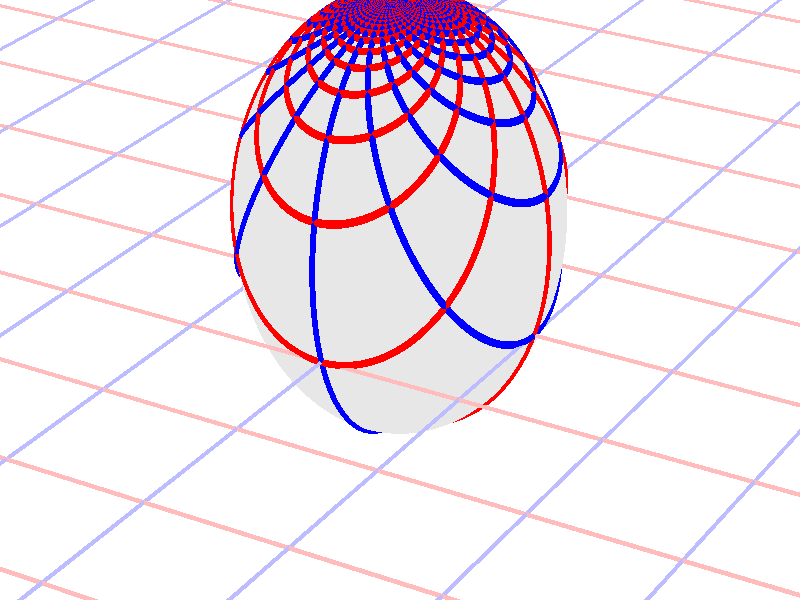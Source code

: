 #version 3.7;
global_settings{assumed_gamma 1.0}
camera{perspective location <16.275953626987476496879026, 9.396926207859083390872001, 6.840402866513374036117057> right <0.133333333333333331482962, -0.230940107675850353485814, -0.000000000000000000000000> up <-0.044429719908903583802662, -0.025651510749425152774217, 0.140953893117886280839102> direction <0.813797681349373802639491, 0.469846310392954158441370, 0.342020143325668712908083> sky <-0.296198132726023855010311, -0.171010071662834328698466, 0.939692620785908427905042> look_at <15.462155945638102139128023, 8.927079897466128954874875, 6.498382723187705600764730>}
light_source{<16.275953626987476496879026, 9.396926207859083390872001, 6.840402866513374036117057> rgb<1.0,1.0,1.0>}
background{rgb<1,1,1>}
union{object{sphere{<0.000000000000000000000000, 0.000000000000000000000000, 0.470576495577155806682157>,1.105188779435295032271824} pigment{rgbft<0.8,0.8,0.8,0.2,0.2>}}object{union{cylinder{<-50.000000000000000000000000, 50.000000000000000000000000, 0.000000000000000000000000>,<-50.000000000000000000000000, -50.000000000000000000000000, 0.000000000000000000000000>,0.010000000000000000208167}cylinder{<-49.000000000000000000000000, 50.000000000000000000000000, 0.000000000000000000000000>,<-49.000000000000000000000000, -50.000000000000000000000000, 0.000000000000000000000000>,0.010000000000000000208167}cylinder{<-48.000000000000000000000000, 50.000000000000000000000000, 0.000000000000000000000000>,<-48.000000000000000000000000, -50.000000000000000000000000, 0.000000000000000000000000>,0.010000000000000000208167}cylinder{<-47.000000000000000000000000, 50.000000000000000000000000, 0.000000000000000000000000>,<-47.000000000000000000000000, -50.000000000000000000000000, 0.000000000000000000000000>,0.010000000000000000208167}cylinder{<-46.000000000000000000000000, 50.000000000000000000000000, 0.000000000000000000000000>,<-46.000000000000000000000000, -50.000000000000000000000000, 0.000000000000000000000000>,0.010000000000000000208167}cylinder{<-45.000000000000000000000000, 50.000000000000000000000000, 0.000000000000000000000000>,<-45.000000000000000000000000, -50.000000000000000000000000, 0.000000000000000000000000>,0.010000000000000000208167}cylinder{<-44.000000000000000000000000, 50.000000000000000000000000, 0.000000000000000000000000>,<-44.000000000000000000000000, -50.000000000000000000000000, 0.000000000000000000000000>,0.010000000000000000208167}cylinder{<-43.000000000000000000000000, 50.000000000000000000000000, 0.000000000000000000000000>,<-43.000000000000000000000000, -50.000000000000000000000000, 0.000000000000000000000000>,0.010000000000000000208167}cylinder{<-42.000000000000000000000000, 50.000000000000000000000000, 0.000000000000000000000000>,<-42.000000000000000000000000, -50.000000000000000000000000, 0.000000000000000000000000>,0.010000000000000000208167}cylinder{<-41.000000000000000000000000, 50.000000000000000000000000, 0.000000000000000000000000>,<-41.000000000000000000000000, -50.000000000000000000000000, 0.000000000000000000000000>,0.010000000000000000208167}cylinder{<-40.000000000000000000000000, 50.000000000000000000000000, 0.000000000000000000000000>,<-40.000000000000000000000000, -50.000000000000000000000000, 0.000000000000000000000000>,0.010000000000000000208167}cylinder{<-39.000000000000000000000000, 50.000000000000000000000000, 0.000000000000000000000000>,<-39.000000000000000000000000, -50.000000000000000000000000, 0.000000000000000000000000>,0.010000000000000000208167}cylinder{<-38.000000000000000000000000, 50.000000000000000000000000, 0.000000000000000000000000>,<-38.000000000000000000000000, -50.000000000000000000000000, 0.000000000000000000000000>,0.010000000000000000208167}cylinder{<-37.000000000000000000000000, 50.000000000000000000000000, 0.000000000000000000000000>,<-37.000000000000000000000000, -50.000000000000000000000000, 0.000000000000000000000000>,0.010000000000000000208167}cylinder{<-36.000000000000000000000000, 50.000000000000000000000000, 0.000000000000000000000000>,<-36.000000000000000000000000, -50.000000000000000000000000, 0.000000000000000000000000>,0.010000000000000000208167}cylinder{<-35.000000000000000000000000, 50.000000000000000000000000, 0.000000000000000000000000>,<-35.000000000000000000000000, -50.000000000000000000000000, 0.000000000000000000000000>,0.010000000000000000208167}cylinder{<-34.000000000000000000000000, 50.000000000000000000000000, 0.000000000000000000000000>,<-34.000000000000000000000000, -50.000000000000000000000000, 0.000000000000000000000000>,0.010000000000000000208167}cylinder{<-33.000000000000000000000000, 50.000000000000000000000000, 0.000000000000000000000000>,<-33.000000000000000000000000, -50.000000000000000000000000, 0.000000000000000000000000>,0.010000000000000000208167}cylinder{<-32.000000000000000000000000, 50.000000000000000000000000, 0.000000000000000000000000>,<-32.000000000000000000000000, -50.000000000000000000000000, 0.000000000000000000000000>,0.010000000000000000208167}cylinder{<-31.000000000000000000000000, 50.000000000000000000000000, 0.000000000000000000000000>,<-31.000000000000000000000000, -50.000000000000000000000000, 0.000000000000000000000000>,0.010000000000000000208167}cylinder{<-30.000000000000000000000000, 50.000000000000000000000000, 0.000000000000000000000000>,<-30.000000000000000000000000, -50.000000000000000000000000, 0.000000000000000000000000>,0.010000000000000000208167}cylinder{<-29.000000000000000000000000, 50.000000000000000000000000, 0.000000000000000000000000>,<-29.000000000000000000000000, -50.000000000000000000000000, 0.000000000000000000000000>,0.010000000000000000208167}cylinder{<-28.000000000000000000000000, 50.000000000000000000000000, 0.000000000000000000000000>,<-28.000000000000000000000000, -50.000000000000000000000000, 0.000000000000000000000000>,0.010000000000000000208167}cylinder{<-27.000000000000000000000000, 50.000000000000000000000000, 0.000000000000000000000000>,<-27.000000000000000000000000, -50.000000000000000000000000, 0.000000000000000000000000>,0.010000000000000000208167}cylinder{<-26.000000000000000000000000, 50.000000000000000000000000, 0.000000000000000000000000>,<-26.000000000000000000000000, -50.000000000000000000000000, 0.000000000000000000000000>,0.010000000000000000208167}cylinder{<-25.000000000000000000000000, 50.000000000000000000000000, 0.000000000000000000000000>,<-25.000000000000000000000000, -50.000000000000000000000000, 0.000000000000000000000000>,0.010000000000000000208167}cylinder{<-24.000000000000000000000000, 50.000000000000000000000000, 0.000000000000000000000000>,<-24.000000000000000000000000, -50.000000000000000000000000, 0.000000000000000000000000>,0.010000000000000000208167}cylinder{<-23.000000000000000000000000, 50.000000000000000000000000, 0.000000000000000000000000>,<-23.000000000000000000000000, -50.000000000000000000000000, 0.000000000000000000000000>,0.010000000000000000208167}cylinder{<-22.000000000000000000000000, 50.000000000000000000000000, 0.000000000000000000000000>,<-22.000000000000000000000000, -50.000000000000000000000000, 0.000000000000000000000000>,0.010000000000000000208167}cylinder{<-21.000000000000000000000000, 50.000000000000000000000000, 0.000000000000000000000000>,<-21.000000000000000000000000, -50.000000000000000000000000, 0.000000000000000000000000>,0.010000000000000000208167}cylinder{<-20.000000000000000000000000, 50.000000000000000000000000, 0.000000000000000000000000>,<-20.000000000000000000000000, -50.000000000000000000000000, 0.000000000000000000000000>,0.010000000000000000208167}cylinder{<-19.000000000000000000000000, 50.000000000000000000000000, 0.000000000000000000000000>,<-19.000000000000000000000000, -50.000000000000000000000000, 0.000000000000000000000000>,0.010000000000000000208167}cylinder{<-18.000000000000000000000000, 50.000000000000000000000000, 0.000000000000000000000000>,<-18.000000000000000000000000, -50.000000000000000000000000, 0.000000000000000000000000>,0.010000000000000000208167}cylinder{<-17.000000000000000000000000, 50.000000000000000000000000, 0.000000000000000000000000>,<-17.000000000000000000000000, -50.000000000000000000000000, 0.000000000000000000000000>,0.010000000000000000208167}cylinder{<-16.000000000000000000000000, 50.000000000000000000000000, 0.000000000000000000000000>,<-16.000000000000000000000000, -50.000000000000000000000000, 0.000000000000000000000000>,0.010000000000000000208167}cylinder{<-15.000000000000000000000000, 50.000000000000000000000000, 0.000000000000000000000000>,<-15.000000000000000000000000, -50.000000000000000000000000, 0.000000000000000000000000>,0.010000000000000000208167}cylinder{<-14.000000000000000000000000, 50.000000000000000000000000, 0.000000000000000000000000>,<-14.000000000000000000000000, -50.000000000000000000000000, 0.000000000000000000000000>,0.010000000000000000208167}cylinder{<-13.000000000000000000000000, 50.000000000000000000000000, 0.000000000000000000000000>,<-13.000000000000000000000000, -50.000000000000000000000000, 0.000000000000000000000000>,0.010000000000000000208167}cylinder{<-12.000000000000000000000000, 50.000000000000000000000000, 0.000000000000000000000000>,<-12.000000000000000000000000, -50.000000000000000000000000, 0.000000000000000000000000>,0.010000000000000000208167}cylinder{<-11.000000000000000000000000, 50.000000000000000000000000, 0.000000000000000000000000>,<-11.000000000000000000000000, -50.000000000000000000000000, 0.000000000000000000000000>,0.010000000000000000208167}cylinder{<-10.000000000000000000000000, 50.000000000000000000000000, 0.000000000000000000000000>,<-10.000000000000000000000000, -50.000000000000000000000000, 0.000000000000000000000000>,0.010000000000000000208167}cylinder{<-9.000000000000000000000000, 50.000000000000000000000000, 0.000000000000000000000000>,<-9.000000000000000000000000, -50.000000000000000000000000, 0.000000000000000000000000>,0.010000000000000000208167}cylinder{<-8.000000000000000000000000, 50.000000000000000000000000, 0.000000000000000000000000>,<-8.000000000000000000000000, -50.000000000000000000000000, 0.000000000000000000000000>,0.010000000000000000208167}cylinder{<-7.000000000000000000000000, 50.000000000000000000000000, 0.000000000000000000000000>,<-7.000000000000000000000000, -50.000000000000000000000000, 0.000000000000000000000000>,0.010000000000000000208167}cylinder{<-6.000000000000000000000000, 50.000000000000000000000000, 0.000000000000000000000000>,<-6.000000000000000000000000, -50.000000000000000000000000, 0.000000000000000000000000>,0.010000000000000000208167}cylinder{<-5.000000000000000000000000, 50.000000000000000000000000, 0.000000000000000000000000>,<-5.000000000000000000000000, -50.000000000000000000000000, 0.000000000000000000000000>,0.010000000000000000208167}cylinder{<-4.000000000000000000000000, 50.000000000000000000000000, 0.000000000000000000000000>,<-4.000000000000000000000000, -50.000000000000000000000000, 0.000000000000000000000000>,0.010000000000000000208167}cylinder{<-3.000000000000000000000000, 50.000000000000000000000000, 0.000000000000000000000000>,<-3.000000000000000000000000, -50.000000000000000000000000, 0.000000000000000000000000>,0.010000000000000000208167}cylinder{<-2.000000000000000000000000, 50.000000000000000000000000, 0.000000000000000000000000>,<-2.000000000000000000000000, -50.000000000000000000000000, 0.000000000000000000000000>,0.010000000000000000208167}cylinder{<-1.000000000000000000000000, 50.000000000000000000000000, 0.000000000000000000000000>,<-1.000000000000000000000000, -50.000000000000000000000000, 0.000000000000000000000000>,0.010000000000000000208167}cylinder{<0.000000000000000000000000, 50.000000000000000000000000, 0.000000000000000000000000>,<0.000000000000000000000000, -50.000000000000000000000000, 0.000000000000000000000000>,0.010000000000000000208167}cylinder{<1.000000000000000000000000, 50.000000000000000000000000, 0.000000000000000000000000>,<1.000000000000000000000000, -50.000000000000000000000000, 0.000000000000000000000000>,0.010000000000000000208167}cylinder{<2.000000000000000000000000, 50.000000000000000000000000, 0.000000000000000000000000>,<2.000000000000000000000000, -50.000000000000000000000000, 0.000000000000000000000000>,0.010000000000000000208167}cylinder{<3.000000000000000000000000, 50.000000000000000000000000, 0.000000000000000000000000>,<3.000000000000000000000000, -50.000000000000000000000000, 0.000000000000000000000000>,0.010000000000000000208167}cylinder{<4.000000000000000000000000, 50.000000000000000000000000, 0.000000000000000000000000>,<4.000000000000000000000000, -50.000000000000000000000000, 0.000000000000000000000000>,0.010000000000000000208167}cylinder{<5.000000000000000000000000, 50.000000000000000000000000, 0.000000000000000000000000>,<5.000000000000000000000000, -50.000000000000000000000000, 0.000000000000000000000000>,0.010000000000000000208167}cylinder{<6.000000000000000000000000, 50.000000000000000000000000, 0.000000000000000000000000>,<6.000000000000000000000000, -50.000000000000000000000000, 0.000000000000000000000000>,0.010000000000000000208167}cylinder{<7.000000000000000000000000, 50.000000000000000000000000, 0.000000000000000000000000>,<7.000000000000000000000000, -50.000000000000000000000000, 0.000000000000000000000000>,0.010000000000000000208167}cylinder{<8.000000000000000000000000, 50.000000000000000000000000, 0.000000000000000000000000>,<8.000000000000000000000000, -50.000000000000000000000000, 0.000000000000000000000000>,0.010000000000000000208167}cylinder{<9.000000000000000000000000, 50.000000000000000000000000, 0.000000000000000000000000>,<9.000000000000000000000000, -50.000000000000000000000000, 0.000000000000000000000000>,0.010000000000000000208167}cylinder{<10.000000000000000000000000, 50.000000000000000000000000, 0.000000000000000000000000>,<10.000000000000000000000000, -50.000000000000000000000000, 0.000000000000000000000000>,0.010000000000000000208167}cylinder{<11.000000000000000000000000, 50.000000000000000000000000, 0.000000000000000000000000>,<11.000000000000000000000000, -50.000000000000000000000000, 0.000000000000000000000000>,0.010000000000000000208167}cylinder{<12.000000000000000000000000, 50.000000000000000000000000, 0.000000000000000000000000>,<12.000000000000000000000000, -50.000000000000000000000000, 0.000000000000000000000000>,0.010000000000000000208167}cylinder{<13.000000000000000000000000, 50.000000000000000000000000, 0.000000000000000000000000>,<13.000000000000000000000000, -50.000000000000000000000000, 0.000000000000000000000000>,0.010000000000000000208167}cylinder{<14.000000000000000000000000, 50.000000000000000000000000, 0.000000000000000000000000>,<14.000000000000000000000000, -50.000000000000000000000000, 0.000000000000000000000000>,0.010000000000000000208167}cylinder{<15.000000000000000000000000, 50.000000000000000000000000, 0.000000000000000000000000>,<15.000000000000000000000000, -50.000000000000000000000000, 0.000000000000000000000000>,0.010000000000000000208167}cylinder{<16.000000000000000000000000, 50.000000000000000000000000, 0.000000000000000000000000>,<16.000000000000000000000000, -50.000000000000000000000000, 0.000000000000000000000000>,0.010000000000000000208167}cylinder{<17.000000000000000000000000, 50.000000000000000000000000, 0.000000000000000000000000>,<17.000000000000000000000000, -50.000000000000000000000000, 0.000000000000000000000000>,0.010000000000000000208167}cylinder{<18.000000000000000000000000, 50.000000000000000000000000, 0.000000000000000000000000>,<18.000000000000000000000000, -50.000000000000000000000000, 0.000000000000000000000000>,0.010000000000000000208167}cylinder{<19.000000000000000000000000, 50.000000000000000000000000, 0.000000000000000000000000>,<19.000000000000000000000000, -50.000000000000000000000000, 0.000000000000000000000000>,0.010000000000000000208167}cylinder{<20.000000000000000000000000, 50.000000000000000000000000, 0.000000000000000000000000>,<20.000000000000000000000000, -50.000000000000000000000000, 0.000000000000000000000000>,0.010000000000000000208167}cylinder{<21.000000000000000000000000, 50.000000000000000000000000, 0.000000000000000000000000>,<21.000000000000000000000000, -50.000000000000000000000000, 0.000000000000000000000000>,0.010000000000000000208167}cylinder{<22.000000000000000000000000, 50.000000000000000000000000, 0.000000000000000000000000>,<22.000000000000000000000000, -50.000000000000000000000000, 0.000000000000000000000000>,0.010000000000000000208167}cylinder{<23.000000000000000000000000, 50.000000000000000000000000, 0.000000000000000000000000>,<23.000000000000000000000000, -50.000000000000000000000000, 0.000000000000000000000000>,0.010000000000000000208167}cylinder{<24.000000000000000000000000, 50.000000000000000000000000, 0.000000000000000000000000>,<24.000000000000000000000000, -50.000000000000000000000000, 0.000000000000000000000000>,0.010000000000000000208167}cylinder{<25.000000000000000000000000, 50.000000000000000000000000, 0.000000000000000000000000>,<25.000000000000000000000000, -50.000000000000000000000000, 0.000000000000000000000000>,0.010000000000000000208167}cylinder{<26.000000000000000000000000, 50.000000000000000000000000, 0.000000000000000000000000>,<26.000000000000000000000000, -50.000000000000000000000000, 0.000000000000000000000000>,0.010000000000000000208167}cylinder{<27.000000000000000000000000, 50.000000000000000000000000, 0.000000000000000000000000>,<27.000000000000000000000000, -50.000000000000000000000000, 0.000000000000000000000000>,0.010000000000000000208167}cylinder{<28.000000000000000000000000, 50.000000000000000000000000, 0.000000000000000000000000>,<28.000000000000000000000000, -50.000000000000000000000000, 0.000000000000000000000000>,0.010000000000000000208167}cylinder{<29.000000000000000000000000, 50.000000000000000000000000, 0.000000000000000000000000>,<29.000000000000000000000000, -50.000000000000000000000000, 0.000000000000000000000000>,0.010000000000000000208167}cylinder{<30.000000000000000000000000, 50.000000000000000000000000, 0.000000000000000000000000>,<30.000000000000000000000000, -50.000000000000000000000000, 0.000000000000000000000000>,0.010000000000000000208167}cylinder{<31.000000000000000000000000, 50.000000000000000000000000, 0.000000000000000000000000>,<31.000000000000000000000000, -50.000000000000000000000000, 0.000000000000000000000000>,0.010000000000000000208167}cylinder{<32.000000000000000000000000, 50.000000000000000000000000, 0.000000000000000000000000>,<32.000000000000000000000000, -50.000000000000000000000000, 0.000000000000000000000000>,0.010000000000000000208167}cylinder{<33.000000000000000000000000, 50.000000000000000000000000, 0.000000000000000000000000>,<33.000000000000000000000000, -50.000000000000000000000000, 0.000000000000000000000000>,0.010000000000000000208167}cylinder{<34.000000000000000000000000, 50.000000000000000000000000, 0.000000000000000000000000>,<34.000000000000000000000000, -50.000000000000000000000000, 0.000000000000000000000000>,0.010000000000000000208167}cylinder{<35.000000000000000000000000, 50.000000000000000000000000, 0.000000000000000000000000>,<35.000000000000000000000000, -50.000000000000000000000000, 0.000000000000000000000000>,0.010000000000000000208167}cylinder{<36.000000000000000000000000, 50.000000000000000000000000, 0.000000000000000000000000>,<36.000000000000000000000000, -50.000000000000000000000000, 0.000000000000000000000000>,0.010000000000000000208167}cylinder{<37.000000000000000000000000, 50.000000000000000000000000, 0.000000000000000000000000>,<37.000000000000000000000000, -50.000000000000000000000000, 0.000000000000000000000000>,0.010000000000000000208167}cylinder{<38.000000000000000000000000, 50.000000000000000000000000, 0.000000000000000000000000>,<38.000000000000000000000000, -50.000000000000000000000000, 0.000000000000000000000000>,0.010000000000000000208167}cylinder{<39.000000000000000000000000, 50.000000000000000000000000, 0.000000000000000000000000>,<39.000000000000000000000000, -50.000000000000000000000000, 0.000000000000000000000000>,0.010000000000000000208167}cylinder{<40.000000000000000000000000, 50.000000000000000000000000, 0.000000000000000000000000>,<40.000000000000000000000000, -50.000000000000000000000000, 0.000000000000000000000000>,0.010000000000000000208167}cylinder{<41.000000000000000000000000, 50.000000000000000000000000, 0.000000000000000000000000>,<41.000000000000000000000000, -50.000000000000000000000000, 0.000000000000000000000000>,0.010000000000000000208167}cylinder{<42.000000000000000000000000, 50.000000000000000000000000, 0.000000000000000000000000>,<42.000000000000000000000000, -50.000000000000000000000000, 0.000000000000000000000000>,0.010000000000000000208167}cylinder{<43.000000000000000000000000, 50.000000000000000000000000, 0.000000000000000000000000>,<43.000000000000000000000000, -50.000000000000000000000000, 0.000000000000000000000000>,0.010000000000000000208167}cylinder{<44.000000000000000000000000, 50.000000000000000000000000, 0.000000000000000000000000>,<44.000000000000000000000000, -50.000000000000000000000000, 0.000000000000000000000000>,0.010000000000000000208167}cylinder{<45.000000000000000000000000, 50.000000000000000000000000, 0.000000000000000000000000>,<45.000000000000000000000000, -50.000000000000000000000000, 0.000000000000000000000000>,0.010000000000000000208167}cylinder{<46.000000000000000000000000, 50.000000000000000000000000, 0.000000000000000000000000>,<46.000000000000000000000000, -50.000000000000000000000000, 0.000000000000000000000000>,0.010000000000000000208167}cylinder{<47.000000000000000000000000, 50.000000000000000000000000, 0.000000000000000000000000>,<47.000000000000000000000000, -50.000000000000000000000000, 0.000000000000000000000000>,0.010000000000000000208167}cylinder{<48.000000000000000000000000, 50.000000000000000000000000, 0.000000000000000000000000>,<48.000000000000000000000000, -50.000000000000000000000000, 0.000000000000000000000000>,0.010000000000000000208167}cylinder{<49.000000000000000000000000, 50.000000000000000000000000, 0.000000000000000000000000>,<49.000000000000000000000000, -50.000000000000000000000000, 0.000000000000000000000000>,0.010000000000000000208167}cylinder{<50.000000000000000000000000, 50.000000000000000000000000, 0.000000000000000000000000>,<50.000000000000000000000000, -50.000000000000000000000000, 0.000000000000000000000000>,0.010000000000000000208167}} pigment{rgb<1.0,0.5,0.5>}}object{union{cylinder{<50.000000000000000000000000, -50.000000000000000000000000, 0.000000000000000000000000>,<-50.000000000000000000000000, -50.000000000000000000000000, 0.000000000000000000000000>,0.010000000000000000208167}cylinder{<50.000000000000000000000000, -49.000000000000000000000000, 0.000000000000000000000000>,<-50.000000000000000000000000, -49.000000000000000000000000, 0.000000000000000000000000>,0.010000000000000000208167}cylinder{<50.000000000000000000000000, -48.000000000000000000000000, 0.000000000000000000000000>,<-50.000000000000000000000000, -48.000000000000000000000000, 0.000000000000000000000000>,0.010000000000000000208167}cylinder{<50.000000000000000000000000, -47.000000000000000000000000, 0.000000000000000000000000>,<-50.000000000000000000000000, -47.000000000000000000000000, 0.000000000000000000000000>,0.010000000000000000208167}cylinder{<50.000000000000000000000000, -46.000000000000000000000000, 0.000000000000000000000000>,<-50.000000000000000000000000, -46.000000000000000000000000, 0.000000000000000000000000>,0.010000000000000000208167}cylinder{<50.000000000000000000000000, -45.000000000000000000000000, 0.000000000000000000000000>,<-50.000000000000000000000000, -45.000000000000000000000000, 0.000000000000000000000000>,0.010000000000000000208167}cylinder{<50.000000000000000000000000, -44.000000000000000000000000, 0.000000000000000000000000>,<-50.000000000000000000000000, -44.000000000000000000000000, 0.000000000000000000000000>,0.010000000000000000208167}cylinder{<50.000000000000000000000000, -43.000000000000000000000000, 0.000000000000000000000000>,<-50.000000000000000000000000, -43.000000000000000000000000, 0.000000000000000000000000>,0.010000000000000000208167}cylinder{<50.000000000000000000000000, -42.000000000000000000000000, 0.000000000000000000000000>,<-50.000000000000000000000000, -42.000000000000000000000000, 0.000000000000000000000000>,0.010000000000000000208167}cylinder{<50.000000000000000000000000, -41.000000000000000000000000, 0.000000000000000000000000>,<-50.000000000000000000000000, -41.000000000000000000000000, 0.000000000000000000000000>,0.010000000000000000208167}cylinder{<50.000000000000000000000000, -40.000000000000000000000000, 0.000000000000000000000000>,<-50.000000000000000000000000, -40.000000000000000000000000, 0.000000000000000000000000>,0.010000000000000000208167}cylinder{<50.000000000000000000000000, -39.000000000000000000000000, 0.000000000000000000000000>,<-50.000000000000000000000000, -39.000000000000000000000000, 0.000000000000000000000000>,0.010000000000000000208167}cylinder{<50.000000000000000000000000, -38.000000000000000000000000, 0.000000000000000000000000>,<-50.000000000000000000000000, -38.000000000000000000000000, 0.000000000000000000000000>,0.010000000000000000208167}cylinder{<50.000000000000000000000000, -37.000000000000000000000000, 0.000000000000000000000000>,<-50.000000000000000000000000, -37.000000000000000000000000, 0.000000000000000000000000>,0.010000000000000000208167}cylinder{<50.000000000000000000000000, -36.000000000000000000000000, 0.000000000000000000000000>,<-50.000000000000000000000000, -36.000000000000000000000000, 0.000000000000000000000000>,0.010000000000000000208167}cylinder{<50.000000000000000000000000, -35.000000000000000000000000, 0.000000000000000000000000>,<-50.000000000000000000000000, -35.000000000000000000000000, 0.000000000000000000000000>,0.010000000000000000208167}cylinder{<50.000000000000000000000000, -34.000000000000000000000000, 0.000000000000000000000000>,<-50.000000000000000000000000, -34.000000000000000000000000, 0.000000000000000000000000>,0.010000000000000000208167}cylinder{<50.000000000000000000000000, -33.000000000000000000000000, 0.000000000000000000000000>,<-50.000000000000000000000000, -33.000000000000000000000000, 0.000000000000000000000000>,0.010000000000000000208167}cylinder{<50.000000000000000000000000, -32.000000000000000000000000, 0.000000000000000000000000>,<-50.000000000000000000000000, -32.000000000000000000000000, 0.000000000000000000000000>,0.010000000000000000208167}cylinder{<50.000000000000000000000000, -31.000000000000000000000000, 0.000000000000000000000000>,<-50.000000000000000000000000, -31.000000000000000000000000, 0.000000000000000000000000>,0.010000000000000000208167}cylinder{<50.000000000000000000000000, -30.000000000000000000000000, 0.000000000000000000000000>,<-50.000000000000000000000000, -30.000000000000000000000000, 0.000000000000000000000000>,0.010000000000000000208167}cylinder{<50.000000000000000000000000, -29.000000000000000000000000, 0.000000000000000000000000>,<-50.000000000000000000000000, -29.000000000000000000000000, 0.000000000000000000000000>,0.010000000000000000208167}cylinder{<50.000000000000000000000000, -28.000000000000000000000000, 0.000000000000000000000000>,<-50.000000000000000000000000, -28.000000000000000000000000, 0.000000000000000000000000>,0.010000000000000000208167}cylinder{<50.000000000000000000000000, -27.000000000000000000000000, 0.000000000000000000000000>,<-50.000000000000000000000000, -27.000000000000000000000000, 0.000000000000000000000000>,0.010000000000000000208167}cylinder{<50.000000000000000000000000, -26.000000000000000000000000, 0.000000000000000000000000>,<-50.000000000000000000000000, -26.000000000000000000000000, 0.000000000000000000000000>,0.010000000000000000208167}cylinder{<50.000000000000000000000000, -25.000000000000000000000000, 0.000000000000000000000000>,<-50.000000000000000000000000, -25.000000000000000000000000, 0.000000000000000000000000>,0.010000000000000000208167}cylinder{<50.000000000000000000000000, -24.000000000000000000000000, 0.000000000000000000000000>,<-50.000000000000000000000000, -24.000000000000000000000000, 0.000000000000000000000000>,0.010000000000000000208167}cylinder{<50.000000000000000000000000, -23.000000000000000000000000, 0.000000000000000000000000>,<-50.000000000000000000000000, -23.000000000000000000000000, 0.000000000000000000000000>,0.010000000000000000208167}cylinder{<50.000000000000000000000000, -22.000000000000000000000000, 0.000000000000000000000000>,<-50.000000000000000000000000, -22.000000000000000000000000, 0.000000000000000000000000>,0.010000000000000000208167}cylinder{<50.000000000000000000000000, -21.000000000000000000000000, 0.000000000000000000000000>,<-50.000000000000000000000000, -21.000000000000000000000000, 0.000000000000000000000000>,0.010000000000000000208167}cylinder{<50.000000000000000000000000, -20.000000000000000000000000, 0.000000000000000000000000>,<-50.000000000000000000000000, -20.000000000000000000000000, 0.000000000000000000000000>,0.010000000000000000208167}cylinder{<50.000000000000000000000000, -19.000000000000000000000000, 0.000000000000000000000000>,<-50.000000000000000000000000, -19.000000000000000000000000, 0.000000000000000000000000>,0.010000000000000000208167}cylinder{<50.000000000000000000000000, -18.000000000000000000000000, 0.000000000000000000000000>,<-50.000000000000000000000000, -18.000000000000000000000000, 0.000000000000000000000000>,0.010000000000000000208167}cylinder{<50.000000000000000000000000, -17.000000000000000000000000, 0.000000000000000000000000>,<-50.000000000000000000000000, -17.000000000000000000000000, 0.000000000000000000000000>,0.010000000000000000208167}cylinder{<50.000000000000000000000000, -16.000000000000000000000000, 0.000000000000000000000000>,<-50.000000000000000000000000, -16.000000000000000000000000, 0.000000000000000000000000>,0.010000000000000000208167}cylinder{<50.000000000000000000000000, -15.000000000000000000000000, 0.000000000000000000000000>,<-50.000000000000000000000000, -15.000000000000000000000000, 0.000000000000000000000000>,0.010000000000000000208167}cylinder{<50.000000000000000000000000, -14.000000000000000000000000, 0.000000000000000000000000>,<-50.000000000000000000000000, -14.000000000000000000000000, 0.000000000000000000000000>,0.010000000000000000208167}cylinder{<50.000000000000000000000000, -13.000000000000000000000000, 0.000000000000000000000000>,<-50.000000000000000000000000, -13.000000000000000000000000, 0.000000000000000000000000>,0.010000000000000000208167}cylinder{<50.000000000000000000000000, -12.000000000000000000000000, 0.000000000000000000000000>,<-50.000000000000000000000000, -12.000000000000000000000000, 0.000000000000000000000000>,0.010000000000000000208167}cylinder{<50.000000000000000000000000, -11.000000000000000000000000, 0.000000000000000000000000>,<-50.000000000000000000000000, -11.000000000000000000000000, 0.000000000000000000000000>,0.010000000000000000208167}cylinder{<50.000000000000000000000000, -10.000000000000000000000000, 0.000000000000000000000000>,<-50.000000000000000000000000, -10.000000000000000000000000, 0.000000000000000000000000>,0.010000000000000000208167}cylinder{<50.000000000000000000000000, -9.000000000000000000000000, 0.000000000000000000000000>,<-50.000000000000000000000000, -9.000000000000000000000000, 0.000000000000000000000000>,0.010000000000000000208167}cylinder{<50.000000000000000000000000, -8.000000000000000000000000, 0.000000000000000000000000>,<-50.000000000000000000000000, -8.000000000000000000000000, 0.000000000000000000000000>,0.010000000000000000208167}cylinder{<50.000000000000000000000000, -7.000000000000000000000000, 0.000000000000000000000000>,<-50.000000000000000000000000, -7.000000000000000000000000, 0.000000000000000000000000>,0.010000000000000000208167}cylinder{<50.000000000000000000000000, -6.000000000000000000000000, 0.000000000000000000000000>,<-50.000000000000000000000000, -6.000000000000000000000000, 0.000000000000000000000000>,0.010000000000000000208167}cylinder{<50.000000000000000000000000, -5.000000000000000000000000, 0.000000000000000000000000>,<-50.000000000000000000000000, -5.000000000000000000000000, 0.000000000000000000000000>,0.010000000000000000208167}cylinder{<50.000000000000000000000000, -4.000000000000000000000000, 0.000000000000000000000000>,<-50.000000000000000000000000, -4.000000000000000000000000, 0.000000000000000000000000>,0.010000000000000000208167}cylinder{<50.000000000000000000000000, -3.000000000000000000000000, 0.000000000000000000000000>,<-50.000000000000000000000000, -3.000000000000000000000000, 0.000000000000000000000000>,0.010000000000000000208167}cylinder{<50.000000000000000000000000, -2.000000000000000000000000, 0.000000000000000000000000>,<-50.000000000000000000000000, -2.000000000000000000000000, 0.000000000000000000000000>,0.010000000000000000208167}cylinder{<50.000000000000000000000000, -1.000000000000000000000000, 0.000000000000000000000000>,<-50.000000000000000000000000, -1.000000000000000000000000, 0.000000000000000000000000>,0.010000000000000000208167}cylinder{<50.000000000000000000000000, 0.000000000000000000000000, 0.000000000000000000000000>,<-50.000000000000000000000000, 0.000000000000000000000000, 0.000000000000000000000000>,0.010000000000000000208167}cylinder{<50.000000000000000000000000, 1.000000000000000000000000, 0.000000000000000000000000>,<-50.000000000000000000000000, 1.000000000000000000000000, 0.000000000000000000000000>,0.010000000000000000208167}cylinder{<50.000000000000000000000000, 2.000000000000000000000000, 0.000000000000000000000000>,<-50.000000000000000000000000, 2.000000000000000000000000, 0.000000000000000000000000>,0.010000000000000000208167}cylinder{<50.000000000000000000000000, 3.000000000000000000000000, 0.000000000000000000000000>,<-50.000000000000000000000000, 3.000000000000000000000000, 0.000000000000000000000000>,0.010000000000000000208167}cylinder{<50.000000000000000000000000, 4.000000000000000000000000, 0.000000000000000000000000>,<-50.000000000000000000000000, 4.000000000000000000000000, 0.000000000000000000000000>,0.010000000000000000208167}cylinder{<50.000000000000000000000000, 5.000000000000000000000000, 0.000000000000000000000000>,<-50.000000000000000000000000, 5.000000000000000000000000, 0.000000000000000000000000>,0.010000000000000000208167}cylinder{<50.000000000000000000000000, 6.000000000000000000000000, 0.000000000000000000000000>,<-50.000000000000000000000000, 6.000000000000000000000000, 0.000000000000000000000000>,0.010000000000000000208167}cylinder{<50.000000000000000000000000, 7.000000000000000000000000, 0.000000000000000000000000>,<-50.000000000000000000000000, 7.000000000000000000000000, 0.000000000000000000000000>,0.010000000000000000208167}cylinder{<50.000000000000000000000000, 8.000000000000000000000000, 0.000000000000000000000000>,<-50.000000000000000000000000, 8.000000000000000000000000, 0.000000000000000000000000>,0.010000000000000000208167}cylinder{<50.000000000000000000000000, 9.000000000000000000000000, 0.000000000000000000000000>,<-50.000000000000000000000000, 9.000000000000000000000000, 0.000000000000000000000000>,0.010000000000000000208167}cylinder{<50.000000000000000000000000, 10.000000000000000000000000, 0.000000000000000000000000>,<-50.000000000000000000000000, 10.000000000000000000000000, 0.000000000000000000000000>,0.010000000000000000208167}cylinder{<50.000000000000000000000000, 11.000000000000000000000000, 0.000000000000000000000000>,<-50.000000000000000000000000, 11.000000000000000000000000, 0.000000000000000000000000>,0.010000000000000000208167}cylinder{<50.000000000000000000000000, 12.000000000000000000000000, 0.000000000000000000000000>,<-50.000000000000000000000000, 12.000000000000000000000000, 0.000000000000000000000000>,0.010000000000000000208167}cylinder{<50.000000000000000000000000, 13.000000000000000000000000, 0.000000000000000000000000>,<-50.000000000000000000000000, 13.000000000000000000000000, 0.000000000000000000000000>,0.010000000000000000208167}cylinder{<50.000000000000000000000000, 14.000000000000000000000000, 0.000000000000000000000000>,<-50.000000000000000000000000, 14.000000000000000000000000, 0.000000000000000000000000>,0.010000000000000000208167}cylinder{<50.000000000000000000000000, 15.000000000000000000000000, 0.000000000000000000000000>,<-50.000000000000000000000000, 15.000000000000000000000000, 0.000000000000000000000000>,0.010000000000000000208167}cylinder{<50.000000000000000000000000, 16.000000000000000000000000, 0.000000000000000000000000>,<-50.000000000000000000000000, 16.000000000000000000000000, 0.000000000000000000000000>,0.010000000000000000208167}cylinder{<50.000000000000000000000000, 17.000000000000000000000000, 0.000000000000000000000000>,<-50.000000000000000000000000, 17.000000000000000000000000, 0.000000000000000000000000>,0.010000000000000000208167}cylinder{<50.000000000000000000000000, 18.000000000000000000000000, 0.000000000000000000000000>,<-50.000000000000000000000000, 18.000000000000000000000000, 0.000000000000000000000000>,0.010000000000000000208167}cylinder{<50.000000000000000000000000, 19.000000000000000000000000, 0.000000000000000000000000>,<-50.000000000000000000000000, 19.000000000000000000000000, 0.000000000000000000000000>,0.010000000000000000208167}cylinder{<50.000000000000000000000000, 20.000000000000000000000000, 0.000000000000000000000000>,<-50.000000000000000000000000, 20.000000000000000000000000, 0.000000000000000000000000>,0.010000000000000000208167}cylinder{<50.000000000000000000000000, 21.000000000000000000000000, 0.000000000000000000000000>,<-50.000000000000000000000000, 21.000000000000000000000000, 0.000000000000000000000000>,0.010000000000000000208167}cylinder{<50.000000000000000000000000, 22.000000000000000000000000, 0.000000000000000000000000>,<-50.000000000000000000000000, 22.000000000000000000000000, 0.000000000000000000000000>,0.010000000000000000208167}cylinder{<50.000000000000000000000000, 23.000000000000000000000000, 0.000000000000000000000000>,<-50.000000000000000000000000, 23.000000000000000000000000, 0.000000000000000000000000>,0.010000000000000000208167}cylinder{<50.000000000000000000000000, 24.000000000000000000000000, 0.000000000000000000000000>,<-50.000000000000000000000000, 24.000000000000000000000000, 0.000000000000000000000000>,0.010000000000000000208167}cylinder{<50.000000000000000000000000, 25.000000000000000000000000, 0.000000000000000000000000>,<-50.000000000000000000000000, 25.000000000000000000000000, 0.000000000000000000000000>,0.010000000000000000208167}cylinder{<50.000000000000000000000000, 26.000000000000000000000000, 0.000000000000000000000000>,<-50.000000000000000000000000, 26.000000000000000000000000, 0.000000000000000000000000>,0.010000000000000000208167}cylinder{<50.000000000000000000000000, 27.000000000000000000000000, 0.000000000000000000000000>,<-50.000000000000000000000000, 27.000000000000000000000000, 0.000000000000000000000000>,0.010000000000000000208167}cylinder{<50.000000000000000000000000, 28.000000000000000000000000, 0.000000000000000000000000>,<-50.000000000000000000000000, 28.000000000000000000000000, 0.000000000000000000000000>,0.010000000000000000208167}cylinder{<50.000000000000000000000000, 29.000000000000000000000000, 0.000000000000000000000000>,<-50.000000000000000000000000, 29.000000000000000000000000, 0.000000000000000000000000>,0.010000000000000000208167}cylinder{<50.000000000000000000000000, 30.000000000000000000000000, 0.000000000000000000000000>,<-50.000000000000000000000000, 30.000000000000000000000000, 0.000000000000000000000000>,0.010000000000000000208167}cylinder{<50.000000000000000000000000, 31.000000000000000000000000, 0.000000000000000000000000>,<-50.000000000000000000000000, 31.000000000000000000000000, 0.000000000000000000000000>,0.010000000000000000208167}cylinder{<50.000000000000000000000000, 32.000000000000000000000000, 0.000000000000000000000000>,<-50.000000000000000000000000, 32.000000000000000000000000, 0.000000000000000000000000>,0.010000000000000000208167}cylinder{<50.000000000000000000000000, 33.000000000000000000000000, 0.000000000000000000000000>,<-50.000000000000000000000000, 33.000000000000000000000000, 0.000000000000000000000000>,0.010000000000000000208167}cylinder{<50.000000000000000000000000, 34.000000000000000000000000, 0.000000000000000000000000>,<-50.000000000000000000000000, 34.000000000000000000000000, 0.000000000000000000000000>,0.010000000000000000208167}cylinder{<50.000000000000000000000000, 35.000000000000000000000000, 0.000000000000000000000000>,<-50.000000000000000000000000, 35.000000000000000000000000, 0.000000000000000000000000>,0.010000000000000000208167}cylinder{<50.000000000000000000000000, 36.000000000000000000000000, 0.000000000000000000000000>,<-50.000000000000000000000000, 36.000000000000000000000000, 0.000000000000000000000000>,0.010000000000000000208167}cylinder{<50.000000000000000000000000, 37.000000000000000000000000, 0.000000000000000000000000>,<-50.000000000000000000000000, 37.000000000000000000000000, 0.000000000000000000000000>,0.010000000000000000208167}cylinder{<50.000000000000000000000000, 38.000000000000000000000000, 0.000000000000000000000000>,<-50.000000000000000000000000, 38.000000000000000000000000, 0.000000000000000000000000>,0.010000000000000000208167}cylinder{<50.000000000000000000000000, 39.000000000000000000000000, 0.000000000000000000000000>,<-50.000000000000000000000000, 39.000000000000000000000000, 0.000000000000000000000000>,0.010000000000000000208167}cylinder{<50.000000000000000000000000, 40.000000000000000000000000, 0.000000000000000000000000>,<-50.000000000000000000000000, 40.000000000000000000000000, 0.000000000000000000000000>,0.010000000000000000208167}cylinder{<50.000000000000000000000000, 41.000000000000000000000000, 0.000000000000000000000000>,<-50.000000000000000000000000, 41.000000000000000000000000, 0.000000000000000000000000>,0.010000000000000000208167}cylinder{<50.000000000000000000000000, 42.000000000000000000000000, 0.000000000000000000000000>,<-50.000000000000000000000000, 42.000000000000000000000000, 0.000000000000000000000000>,0.010000000000000000208167}cylinder{<50.000000000000000000000000, 43.000000000000000000000000, 0.000000000000000000000000>,<-50.000000000000000000000000, 43.000000000000000000000000, 0.000000000000000000000000>,0.010000000000000000208167}cylinder{<50.000000000000000000000000, 44.000000000000000000000000, 0.000000000000000000000000>,<-50.000000000000000000000000, 44.000000000000000000000000, 0.000000000000000000000000>,0.010000000000000000208167}cylinder{<50.000000000000000000000000, 45.000000000000000000000000, 0.000000000000000000000000>,<-50.000000000000000000000000, 45.000000000000000000000000, 0.000000000000000000000000>,0.010000000000000000208167}cylinder{<50.000000000000000000000000, 46.000000000000000000000000, 0.000000000000000000000000>,<-50.000000000000000000000000, 46.000000000000000000000000, 0.000000000000000000000000>,0.010000000000000000208167}cylinder{<50.000000000000000000000000, 47.000000000000000000000000, 0.000000000000000000000000>,<-50.000000000000000000000000, 47.000000000000000000000000, 0.000000000000000000000000>,0.010000000000000000208167}cylinder{<50.000000000000000000000000, 48.000000000000000000000000, 0.000000000000000000000000>,<-50.000000000000000000000000, 48.000000000000000000000000, 0.000000000000000000000000>,0.010000000000000000208167}cylinder{<50.000000000000000000000000, 49.000000000000000000000000, 0.000000000000000000000000>,<-50.000000000000000000000000, 49.000000000000000000000000, 0.000000000000000000000000>,0.010000000000000000208167}cylinder{<50.000000000000000000000000, 50.000000000000000000000000, 0.000000000000000000000000>,<-50.000000000000000000000000, 50.000000000000000000000000, 0.000000000000000000000000>,0.010000000000000000208167}} pigment{rgb<0.5,0.5,1.0>}}sphere{<0.000000000000000000000000, 0.000000000000000000000000, 1.575765275012450672420528>,0.050000000000000002775558}object{union{object{torus{0.034813077883499250753108,0.020000000000000000416334} matrix <0.999503762381749205623294, -0.000000000000000000000000, 0.031499666422490489592345, 0.031499666422490489592345, 0.000000000000000000000000, -0.999503762381749205623294, 0.000000000000000000000000, 1.000000000000000000000000, 0.000000000000000000000000, -0.034795802324571203922865, 0.000000000000000000000000, 1.574668674671965140632324>}object{torus{0.035522822206177882831124,0.020000000000000000416334} matrix <0.999483316960681711371706, -0.000000000000000000000000, 0.032141859269084228911684, 0.032141859269084228911684, 0.000000000000000000000000, -0.999483316960681711371706, 0.000000000000000000000000, 1.000000000000000000000000, 0.000000000000000000000000, -0.035504468166436549403375, 0.000000000000000000000000, 1.574623505460559957924715>}object{torus{0.036262092415561435199134,0.020000000000000000416334} matrix <0.999461581810890953292414, -0.000000000000000000000000, 0.032810767806804905233342, 0.032810767806804905233342, 0.000000000000000000000000, -0.999461581810890953292414, 0.000000000000000000000000, 1.000000000000000000000000, 0.000000000000000000000000, -0.036242568245398849857697, 0.000000000000000000000000, 1.574575487918554506094893>}object{torus{0.037032769038146784446042,0.020000000000000000416334} matrix <0.999438446160987314925706, -0.000000000000000000000000, 0.033508093579184355936817, 0.033508093579184355936817, 0.000000000000000000000000, -0.999438446160987314925706, 0.000000000000000000000000, 1.000000000000000000000000, 0.000000000000000000000000, -0.037011973144517984479762, 0.000000000000000000000000, 1.574524377522306783916406>}object{torus{0.037836895664662376081999,0.020000000000000000416334} matrix <0.999413787090538630053516, -0.000000000000000000000000, 0.034235685670766125010545, 0.034235685670766125010545, 0.000000000000000000000000, -0.999413787090538630053516, 0.000000000000000000000000, 1.000000000000000000000000, 0.000000000000000000000000, -0.037814715187958668207724, 0.000000000000000000000000, 1.574469902945466737165248>}object{torus{0.038676697004856958050922,0.020000000000000000416334} matrix <0.999387467895077041823981, -0.000000000000000000000000, 0.034995557064670418379038, 0.034995557064670418379038, 0.000000000000000000000000, -0.999387467895077041823981, 0.000000000000000000000000, 1.000000000000000000000000, 0.000000000000000000000000, -0.038653006286230986998653, 0.000000000000000000000000, 1.574411762454838603630947>}object{torus{0.039554599394259745692715,0.020000000000000000416334} matrix <0.999359336190774327768338, -0.000000000000000000000000, 0.035789903161856324864676, 0.035789903161856324864676, 0.000000000000000000000000, -0.999359336190774327768338, 0.000000000000000000000000, 1.000000000000000000000000, 0.000000000000000000000000, -0.039529258193908595186983, 0.000000000000000000000000, 1.574349619730235572134802>}object{torus{0.040473254149474210961124,0.020000000000000000416334} matrix <0.999329221706140691239284, -0.000000000000000000000000, 0.036621122923786192382423, 0.036621122923786192382423, 0.000000000000000000000000, -0.999329221706140691239284, 0.000000000000000000000000, 1.000000000000000000000000, 0.000000000000000000000000, -0.040446105569076074015555, 0.000000000000000000000000, 1.574283098996945406966574>}object{torus{0.041435564244805912770264,0.020000000000000000416334} matrix <0.999296933701876888278548, -0.000000000000000000000000, 0.037491843033209223956526, 0.037491843033209223956526, 0.000000000000000000000000, -0.999296933701876888278548, 0.000000000000000000000000, 1.000000000000000000000000, 0.000000000000000000000000, -0.041406432296079584420845, 0.000000000000000000000000, 1.574211779341437189572162>}object{torus{0.042444714873902909813008,0.020000000000000000416334} matrix <0.999262257947774457100820, -0.000000000000000000000000, 0.038404945529394149406066, 0.038404945529394149406066, 0.000000000000000000000000, -0.999262257947774457100820, 0.000000000000000000000000, 1.000000000000000000000000, 0.000000000000000000000000, -0.042413401622835390780697, 0.000000000000000000000000, 1.574135188049798461662476>}object{torus{0.043504208571887879875018,0.020000000000000000416334} matrix <0.999224953165230078688808, -0.000000000000000000000000, 0.039363599580626240648229, 0.039363599580626240648229, 0.000000000000000000000000, -0.999224953165230078688808, 0.000000000000000000000000, 1.000000000000000000000000, 0.000000000000000000000000, -0.043470490772763235864939, 0.000000000000000000000000, 1.574052792766437169902360>}object{torus{0.044617905712938762952113,0.020000000000000000416334} matrix <0.999184746824467340253761, -0.000000000000000000000000, 0.040371298137726580046447, 0.040371298137726580046447, 0.000000000000000000000000, -0.999184746824467340253761, 0.000000000000000000000000, 1.000000000000000000000000, 0.000000000000000000000000, -0.044581530823662902929261, 0.000000000000000000000000, 1.573963992238579523430531>}object{torus{0.045790071365723432339490,0.020000000000000000416334} matrix <0.999141330160128404713760, -0.000000000000000000000000, 0.041431900340795267678740, 0.041431900340795267678740, 0.000000000000000000000000, -0.999141330160128404713760, 0.000000000000000000000000, 1.000000000000000000000000, 0.000000000000000000000000, -0.045750752812548541037518, 0.000000000000000000000000, 1.573868105339182754676131>}object{torus{0.047025429702551968524915,0.020000000000000000416334} matrix <0.999094352236410410128542, -0.000000000000000000000000, 0.042549680719221556757237, 0.042549680719221556757237, 0.000000000000000000000000, -0.999094352236410410128542, 0.000000000000000000000000, 1.000000000000000000000000, 0.000000000000000000000000, -0.046982841227272899298217, 0.000000000000000000000000, 1.573764357992676332642645>}object{torus{0.048329227419992626391121,0.020000000000000000416334} matrix <0.999043412843663269917727, -0.000000000000000000000000, 0.043729386614562125445982, 0.043729386614562125445982, 0.000000000000000000000000, -0.999043412843663269917727, 0.000000000000000000000000, 1.000000000000000000000000, 0.000000000000000000000000, -0.048282996301750369383399, 0.000000000000000000000000, 1.573651867541761228963537>}object{torus{0.049707307960756744180664,0.020000000000000000416334} matrix <0.998988053963351552155814, -0.000000000000000000000000, 0.044976305300855563829021, 0.044976305300855563829021, 0.000000000000000000000000, -0.998988053963351552155814, 0.000000000000000000000000, 1.000000000000000000000000, 0.000000000000000000000000, -0.049657006847520411552122, 0.000000000000000000000000, 1.573529623953835665517431>}object{torus{0.051166198742165214241595,0.020000000000000000416334} matrix <0.998927749454825653074863, -0.000000000000000000000000, 0.046296342934589111706156, 0.046296342934589111706156, 0.000000000000000000000000, -0.998927749454825653074863, 0.000000000000000000000000, 1.000000000000000000000000, 0.000000000000000000000000, -0.051111335757690987136037, 0.000000000000000000000000, 1.573396467128557185688464>}object{torus{0.052713214127645277584655,0.020000000000000000416334} matrix <0.998861892532821760148920, -0.000000000000000000000000, 0.047696117721989603199795, 0.047696117721989603199795, 0.000000000000000000000000, -0.998861892532821760148920, 0.000000000000000000000000, 1.000000000000000000000000, 0.000000000000000000000000, -0.052653220825056197551550, 0.000000000000000000000000, 1.573251059346005620298570>}object{torus{0.054356577555045866578798,0.020000000000000000416334} matrix <0.998789780476901700723147, -0.000000000000000000000000, 0.049183070409468260253405, 0.049183070409468260253405, 0.000000000000000000000000, -0.998789780476901700723147, 0.000000000000000000000000, 1.000000000000000000000000, 0.000000000000000000000000, -0.054290794163702575658714, 0.000000000000000000000000, 1.573091851631271964606640>}object{torus{0.056105567106406267763319,0.020000000000000000416334} matrix <0.998710595848716686795399, -0.000000000000000000000000, 0.050765596022321217428708, 0.050765596022321217428708, 0.000000000000000000000000, -0.998710595848716686795399, 0.000000000000000000000000, 1.000000000000000000000000, 0.000000000000000000000000, -0.056033224355264366067786, 0.000000000000000000000000, 1.572917042458132241833368>}object{torus{0.057970689934401575804657,0.020000000000000000416334} matrix <0.998623383280321630373066, -0.000000000000000000000000, 0.052453201673146682137983, 0.052453201673146682137983, 0.000000000000000000000000, -0.998623383280321630373066, 0.000000000000000000000000, 1.000000000000000000000000, 0.000000000000000000000000, -0.057890886513395641010948, 0.000000000000000000000000, 1.572724526722250715238260>}object{torus{0.059963892436977118960417,0.020000000000000000416334} matrix <0.998527020595728398433266, -0.000000000000000000000000, 0.054256696731536907529758, 0.054256696731536907529758, 0.000000000000000000000000, -0.998527020595728398433266, 0.000000000000000000000000, 1.000000000000000000000000, 0.000000000000000000000000, -0.059875566858440656958784, 0.000000000000000000000000, 1.572511832285702570999320>}object{torus{0.062098815015007496898036,0.020000000000000000416334} matrix <0.998420182629474184388130, -0.000000000000000000000000, 0.056188423346163834937173, 0.056188423346163834937173, 0.000000000000000000000000, -0.998420182629474184388130, 0.000000000000000000000000, 1.000000000000000000000000, 0.000000000000000000000000, -0.062000710228391445189011, 0.000000000000000000000000, 1.572276040505126148971726>}object{torus{0.064391102830798241374310,0.020000000000000000416334} matrix <0.998301295557065371255590, -0.000000000000000000000000, 0.058262537612818625365474, 0.058262537612818625365474, 0.000000000000000000000000, -0.998301295557065371255590, 0.000000000000000000000000, 1.000000000000000000000000, 0.000000000000000000000000, -0.064281721378370307307115, 0.000000000000000000000000, 1.572013685961898499243716>}object{torus{0.066858787446740564064385,0.020000000000000000416334} matrix <0.998168478782731294352004, -0.000000000000000000000000, 0.060495354900754333415946, 0.060495354900754333415946, 0.000000000000000000000000, -0.998168478782731294352004, 0.000000000000000000000000, 1.000000000000000000000000, 0.000000000000000000000000, -0.066736334158943450001189, 0.000000000000000000000000, 1.571720628937346875275693>}object{torus{0.069522758910047693925449,0.020000000000000000416334} matrix <0.998019470360821281396113, -0.000000000000000000000000, 0.062905777005819854541535, 0.062905777005819854541535, 0.000000000000000000000000, -0.998019470360821281396113, 0.000000000000000000000000, 1.000000000000000000000000, 0.000000000000000000000000, -0.069385067025426003239907, 0.000000000000000000000000, 1.571391891843514354576428>}object{torus{0.072407354261276771212330,0.020000000000000000416334} matrix <0.997851530400494013406387, -0.000000000000000000000000, 0.065515824633383221153871, 0.065515824633383221153871, 0.000000000000000000000000, -0.997851530400494013406387, 0.000000000000000000000000, 1.000000000000000000000000, 0.000000000000000000000000, -0.072251789261850052348279, 0.000000000000000000000000, 1.571021447488432309924633>}object{torus{0.075541097312862959256563,0.020000000000000000416334} matrix <0.997661314706279056530036, -0.000000000000000000000000, 0.068351306780038964538981, 0.068351306780038964538981, 0.000000000000000000000000, -0.997661314706279056530036, 0.000000000000000000000000, 1.000000000000000000000000, 0.000000000000000000000000, -0.075364430459525427741241, 0.000000000000000000000000, 1.570601942295524633408377>}object{torus{0.078957636963337352042913,0.020000000000000000416334} matrix <0.997444707711376721270824, -0.000000000000000000000000, 0.071442669732915770053339, 0.071442669732915770053339, 0.000000000000000000000000, -0.997444707711376721270824, 0.000000000000000000000000, 1.000000000000000000000000, 0.000000000000000000000000, -0.078755877122469078455147, 0.000000000000000000000000, 1.570124330631842868299941>}object{torus{0.082696948924253457779976,0.020000000000000000416334} matrix <0.997196599015680362754210, -0.000000000000000000000000, 0.074826084432907946641933, 0.074826084432907946641933, 0.000000000000000000000000, -0.997196599015680362754210, 0.000000000000000000000000, 1.000000000000000000000000, 0.000000000000000000000000, -0.082465116216213538158364, 0.000000000000000000000000, 1.569577386129872964559695>}object{torus{0.086806891068270233824400,0.020000000000000000416334} matrix <0.996910580717425998109604, -0.000000000000000000000000, 0.078544853769324921022310, 0.078544853769324921022310, 0.000000000000000000000000, -0.996910580717425998109604, 0.000000000000000000000000, 1.000000000000000000000000, 0.000000000000000000000000, -0.086538708185147750207022, 0.000000000000000000000000, 1.568947040447322027745258>}object{torus{0.091345239588064064406581,0.020000000000000000416334} matrix <0.996578531804449552211622, -0.000000000000000000000000, 0.082651254960150341566383, 0.082651254960150341566383, 0.000000000000000000000000, -0.996578531804449552211622, 0.000000000000000000000000, 1.000000000000000000000000, 0.000000000000000000000000, -0.091032704755989637956937, 0.000000000000000000000000, 1.568215476325884649710929>}object{torus{0.096382388037066502040062,0.020000000000000000416334} matrix <0.996190038853718706768348, -0.000000000000000000000000, 0.087208981696994883336949, 0.087208981696994883336949, 0.000000000000000000000000, -0.996190038853718706768348, 0.000000000000000000000000, 1.000000000000000000000000, 0.000000000000000000000000, -0.096015174883483239698378, 0.000000000000000000000000, 1.567359865098280513606710>}object{torus{0.102004974226519953828252,0.020000000000000000416334} matrix <0.995731575162740800699623, -0.000000000000000000000000, 0.092296425845896618023190, 0.092296425845896618023190, 0.000000000000000000000000, -0.995731575162740800699623, 0.000000000000000000000000, 1.000000000000000000000000, 0.000000000000000000000000, -0.101569573661015127852281, 0.000000000000000000000000, 1.566350580472875897442009>}object{torus{0.108320827630094679294714,0.020000000000000000416334} matrix <0.995185316258687668877769, -0.000000000000000000000000, 0.098011153972882306129044, 0.098011153972882306129044, 0.000000000000000000000000, -0.995185316258687668877769, 0.000000000000000000000000, 1.000000000000000000000000, 0.000000000000000000000000, -0.107799297102475544196665, 0.000000000000000000000000, 1.565148625697142525936556>}object{torus{0.115465830794222915067770,0.020000000000000000416334} matrix <0.994527395926088408906196, -0.000000000000000000000000, 0.104476115703416361224498, 0.104476115703416361224498, 0.000000000000000000000000, -0.994527395926088408906196, 0.000000000000000000000000, 1.000000000000000000000000, 0.000000000000000000000000, -0.114833932018233358940407, 0.000000000000000000000000, 1.563701853514631423536230>}object{torus{0.123613611625358249535012,0.020000000000000000416334} matrix <0.993725280141316780202487, -0.000000000000000000000000, 0.111848413525010390023873, 0.111848413525010390023873, 0.000000000000000000000000, -0.993725280141316780202487, 0.000000000000000000000000, 1.000000000000000000000000, 0.000000000000000000000000, -0.122837970841710969471805, 0.000000000000000000000000, 1.561939288662074654112644>}object{torus{0.132989517579911342703980,0.020000000000000000416334} matrix <0.992733711799159590505326, -0.000000000000000000000000, 0.120331946952848170551142, 0.120331946952848170551142, 0.000000000000000000000000, -0.992733711799159590505326, 0.000000000000000000000000, 1.000000000000000000000000, 0.000000000000000000000000, -0.132023177417494863572500, 0.000000000000000000000000, 1.559762387437733099915249>}object{torus{0.143891230396684333125989,0.020000000000000000416334} matrix <0.991488267506913878435171, -0.000000000000000000000000, 0.130196065209892158920368, 0.130196065209892158920368, 0.000000000000000000000000, -0.991488267506913878435171, 0.000000000000000000000000, 1.000000000000000000000000, 0.000000000000000000000000, -0.142666466735444225077956, 0.000000000000000000000000, 1.557031202996574936747720>}object{torus{0.156719971169487548579013,0.020000000000000000416334} matrix <0.989894783124350308156636, -0.000000000000000000000000, 0.141803802287512215052345, 0.141803802287512215052345, 0.000000000000000000000000, -0.989894783124350308156636, 0.000000000000000000000000, 1.000000000000000000000000, 0.000000000000000000000000, -0.155136281872072290255460, 0.000000000000000000000000, 1.553541787206206503668682>}object{torus{0.172029133182808685598175,0.020000000000000000416334} matrix <0.987811341652060637130717, -0.000000000000000000000000, 0.155655881043910038208367, 0.155655881043910038208367, 0.000000000000000000000000, -0.987811341652060637130717, 0.000000000000000000000000, 1.000000000000000000000000, 0.000000000000000000000000, -0.169932328852554798137575, 0.000000000000000000000000, 1.548987928721672346910054>}object{torus{0.190602623902881546102961,0.020000000000000000416334} matrix <0.985016241963215022359179, -0.000000000000000000000000, 0.172461598823231837540604, 0.172461598823231837540604, 0.000000000000000000000000, -0.985016241963215022359179, 0.000000000000000000000000, 1.000000000000000000000000, 0.000000000000000000000000, -0.187746680305150209777665, 0.000000000000000000000000, 1.542893641754257805231987>}object{torus{0.213585895679056336771140,0.020000000000000000416334} matrix <0.981148094000938275627277, -0.000000000000000000000000, 0.193257387021366661139510, 0.193257387021366661139510, 0.000000000000000000000000, -0.981148094000938275627277, 0.000000000000000000000000, 1.000000000000000000000000, 0.000000000000000000000000, -0.209559394450977404256165, 0.000000000000000000000000, 1.534488222908890309170715>}object{torus{0.242714608863061453991605,0.020000000000000000416334} matrix <0.975586909546065417231375, -0.000000000000000000000000, 0.219613710688466357012771, 0.219613710688466357012771, 0.000000000000000000000000, -0.975586909546065417231375, 0.000000000000000000000000, 1.000000000000000000000000, 0.000000000000000000000000, -0.236789195162397464455850, 0.000000000000000000000000, 1.522461819121727399917177>}object{torus{0.280732910424666415316608,0.020000000000000000416334} matrix <0.967200663382261516254346, -0.000000000000000000000000, 0.254013536554478558393555, 0.254013536554478558393555, 0.000000000000000000000000, -0.967200663382261516254346, 0.000000000000000000000000, 1.000000000000000000000000, 0.000000000000000000000000, -0.271525057195978747337506, 0.000000000000000000000000, 1.504455315608253185288845>}object{torus{0.332196947758158445118681,0.020000000000000000416334} matrix <0.953756804404158664567603, -0.000000000000000000000000, 0.300579370637386544817815, 0.300579370637386544817815, 0.000000000000000000000000, -0.953756804404158664567603, 0.000000000000000000000000, 1.000000000000000000000000, 0.000000000000000000000000, -0.316835099326636671079882, 0.000000000000000000000000, 1.475913725527641551238389>}object{torus{0.405080498452334458736601,0.020000000000000000416334} matrix <0.930407782100654556778352, -0.000000000000000000000000, 0.366526068658889481177710, 0.366526068658889481177710, 0.000000000000000000000000, -0.930407782100654556778352, 0.000000000000000000000000, 1.000000000000000000000000, 0.000000000000000000000000, -0.376890048137267119621185, 0.000000000000000000000000, 1.427292712424331533327404>}object{torus{0.513924859448218751545312,0.020000000000000000416334} matrix <0.885304940263381134890608, -0.000000000000000000000000, 0.465010927554666331218414, 0.465010927554666331218414, 0.000000000000000000000000, -0.885304940263381134890608, 0.000000000000000000000000, 1.000000000000000000000000, 0.000000000000000000000000, -0.454980216993670361080859, 0.000000000000000000000000, 1.336784599427031539065069>}object{torus{0.683972702699063850317884,0.020000000000000000416334} matrix <0.785490202277050464374497, -0.000000000000000000000000, 0.618874092305339740249792, 0.618874092305339740249792, 0.000000000000000000000000, -0.785490202277050464374497, 0.000000000000000000000000, 1.000000000000000000000000, 0.000000000000000000000000, -0.537253856595070411472648, 0.000000000000000000000000, 1.152472289467934896123325>}object{torus{0.933144710365849894273538,0.020000000000000000416334} matrix <0.535822573332671137080752, -0.000000000000000000000000, 0.844330604625435854337923, 0.844330604625435854337923, 0.000000000000000000000000, -0.535822573332671137080752, 0.000000000000000000000000, 1.000000000000000000000000, 0.000000000000000000000000, -0.500000000000000222044605, 0.000000000000000000000000, 0.787882637506225447232566>}object{torus{1.105188779435295032271824,0.020000000000000000416334} matrix <0.000000000000000000000000, 0.000000000000000000000000, 1.000000000000000000000000, 1.000000000000000000000000, 0.000000000000000000000000, 0.000000000000000000000000, 0.000000000000000000000000, 1.000000000000000000000000, 0.000000000000000000000000, 0.000000000000000000000000, 0.000000000000000000000000, 0.470576495577156583838274>}object{torus{0.933144710365849894273538,0.020000000000000000416334} matrix <-0.535822573332671137080752, 0.000000000000000000000000, 0.844330604625435854337923, 0.844330604625435854337923, 0.000000000000000000000000, 0.535822573332671137080752, 0.000000000000000000000000, 1.000000000000000000000000, 0.000000000000000000000000, 0.500000000000000222044605, 0.000000000000000000000000, 0.787882637506225447232566>}object{torus{0.683972702699063850317884,0.020000000000000000416334} matrix <-0.785490202277050464374497, 0.000000000000000000000000, 0.618874092305339740249792, 0.618874092305339740249792, 0.000000000000000000000000, 0.785490202277050464374497, 0.000000000000000000000000, 1.000000000000000000000000, 0.000000000000000000000000, 0.537253856595070411472648, 0.000000000000000000000000, 1.152472289467934896123325>}object{torus{0.513924859448218751545312,0.020000000000000000416334} matrix <-0.885304940263381134890608, 0.000000000000000000000000, 0.465010927554666331218414, 0.465010927554666331218414, 0.000000000000000000000000, 0.885304940263381134890608, 0.000000000000000000000000, 1.000000000000000000000000, 0.000000000000000000000000, 0.454980216993670361080859, 0.000000000000000000000000, 1.336784599427031539065069>}object{torus{0.405080498452334458736601,0.020000000000000000416334} matrix <-0.930407782100654556778352, 0.000000000000000000000000, 0.366526068658889481177710, 0.366526068658889481177710, 0.000000000000000000000000, 0.930407782100654556778352, 0.000000000000000000000000, 1.000000000000000000000000, 0.000000000000000000000000, 0.376890048137267119621185, 0.000000000000000000000000, 1.427292712424331533327404>}object{torus{0.332196947758158445118681,0.020000000000000000416334} matrix <-0.953756804404158664567603, 0.000000000000000000000000, 0.300579370637386544817815, 0.300579370637386544817815, 0.000000000000000000000000, 0.953756804404158664567603, 0.000000000000000000000000, 1.000000000000000000000000, 0.000000000000000000000000, 0.316835099326636671079882, 0.000000000000000000000000, 1.475913725527641551238389>}object{torus{0.280732910424666415316608,0.020000000000000000416334} matrix <-0.967200663382261516254346, 0.000000000000000000000000, 0.254013536554478558393555, 0.254013536554478558393555, 0.000000000000000000000000, 0.967200663382261516254346, 0.000000000000000000000000, 1.000000000000000000000000, 0.000000000000000000000000, 0.271525057195978747337506, 0.000000000000000000000000, 1.504455315608253185288845>}object{torus{0.242714608863061453991605,0.020000000000000000416334} matrix <-0.975586909546065417231375, 0.000000000000000000000000, 0.219613710688466357012771, 0.219613710688466357012771, 0.000000000000000000000000, 0.975586909546065417231375, 0.000000000000000000000000, 1.000000000000000000000000, 0.000000000000000000000000, 0.236789195162397464455850, 0.000000000000000000000000, 1.522461819121727399917177>}object{torus{0.213585895679056336771140,0.020000000000000000416334} matrix <-0.981148094000938275627277, 0.000000000000000000000000, 0.193257387021366661139510, 0.193257387021366661139510, 0.000000000000000000000000, 0.981148094000938275627277, 0.000000000000000000000000, 1.000000000000000000000000, 0.000000000000000000000000, 0.209559394450977404256165, 0.000000000000000000000000, 1.534488222908890309170715>}object{torus{0.190602623902881546102961,0.020000000000000000416334} matrix <-0.985016241963215022359179, 0.000000000000000000000000, 0.172461598823231837540604, 0.172461598823231837540604, 0.000000000000000000000000, 0.985016241963215022359179, 0.000000000000000000000000, 1.000000000000000000000000, 0.000000000000000000000000, 0.187746680305150209777665, 0.000000000000000000000000, 1.542893641754257805231987>}object{torus{0.172029133182808685598175,0.020000000000000000416334} matrix <-0.987811341652060637130717, 0.000000000000000000000000, 0.155655881043910038208367, 0.155655881043910038208367, 0.000000000000000000000000, 0.987811341652060637130717, 0.000000000000000000000000, 1.000000000000000000000000, 0.000000000000000000000000, 0.169932328852554798137575, 0.000000000000000000000000, 1.548987928721672346910054>}object{torus{0.156719971169487548579013,0.020000000000000000416334} matrix <-0.989894783124350308156636, 0.000000000000000000000000, 0.141803802287512215052345, 0.141803802287512215052345, 0.000000000000000000000000, 0.989894783124350308156636, 0.000000000000000000000000, 1.000000000000000000000000, 0.000000000000000000000000, 0.155136281872072290255460, 0.000000000000000000000000, 1.553541787206206503668682>}object{torus{0.143891230396684333125989,0.020000000000000000416334} matrix <-0.991488267506913878435171, 0.000000000000000000000000, 0.130196065209892158920368, 0.130196065209892158920368, 0.000000000000000000000000, 0.991488267506913878435171, 0.000000000000000000000000, 1.000000000000000000000000, 0.000000000000000000000000, 0.142666466735444225077956, 0.000000000000000000000000, 1.557031202996574936747720>}object{torus{0.132989517579911342703980,0.020000000000000000416334} matrix <-0.992733711799159590505326, 0.000000000000000000000000, 0.120331946952848170551142, 0.120331946952848170551142, 0.000000000000000000000000, 0.992733711799159590505326, 0.000000000000000000000000, 1.000000000000000000000000, 0.000000000000000000000000, 0.132023177417494863572500, 0.000000000000000000000000, 1.559762387437733099915249>}object{torus{0.123613611625358249535012,0.020000000000000000416334} matrix <-0.993725280141316780202487, 0.000000000000000000000000, 0.111848413525010390023873, 0.111848413525010390023873, 0.000000000000000000000000, 0.993725280141316780202487, 0.000000000000000000000000, 1.000000000000000000000000, 0.000000000000000000000000, 0.122837970841710969471805, 0.000000000000000000000000, 1.561939288662074654112644>}object{torus{0.115465830794222915067770,0.020000000000000000416334} matrix <-0.994527395926088408906196, 0.000000000000000000000000, 0.104476115703416361224498, 0.104476115703416361224498, 0.000000000000000000000000, 0.994527395926088408906196, 0.000000000000000000000000, 1.000000000000000000000000, 0.000000000000000000000000, 0.114833932018233358940407, 0.000000000000000000000000, 1.563701853514631423536230>}object{torus{0.108320827630094679294714,0.020000000000000000416334} matrix <-0.995185316258687668877769, 0.000000000000000000000000, 0.098011153972882306129044, 0.098011153972882306129044, 0.000000000000000000000000, 0.995185316258687668877769, 0.000000000000000000000000, 1.000000000000000000000000, 0.000000000000000000000000, 0.107799297102475544196665, 0.000000000000000000000000, 1.565148625697142525936556>}object{torus{0.102004974226519953828252,0.020000000000000000416334} matrix <-0.995731575162740800699623, 0.000000000000000000000000, 0.092296425845896618023190, 0.092296425845896618023190, 0.000000000000000000000000, 0.995731575162740800699623, 0.000000000000000000000000, 1.000000000000000000000000, 0.000000000000000000000000, 0.101569573661015127852281, 0.000000000000000000000000, 1.566350580472875897442009>}object{torus{0.096382388037066502040062,0.020000000000000000416334} matrix <-0.996190038853718706768348, 0.000000000000000000000000, 0.087208981696994883336949, 0.087208981696994883336949, 0.000000000000000000000000, 0.996190038853718706768348, 0.000000000000000000000000, 1.000000000000000000000000, 0.000000000000000000000000, 0.096015174883483239698378, 0.000000000000000000000000, 1.567359865098280513606710>}object{torus{0.091345239588064064406581,0.020000000000000000416334} matrix <-0.996578531804449552211622, 0.000000000000000000000000, 0.082651254960150341566383, 0.082651254960150341566383, 0.000000000000000000000000, 0.996578531804449552211622, 0.000000000000000000000000, 1.000000000000000000000000, 0.000000000000000000000000, 0.091032704755989637956937, 0.000000000000000000000000, 1.568215476325884649710929>}object{torus{0.086806891068270233824400,0.020000000000000000416334} matrix <-0.996910580717425998109604, 0.000000000000000000000000, 0.078544853769324921022310, 0.078544853769324921022310, 0.000000000000000000000000, 0.996910580717425998109604, 0.000000000000000000000000, 1.000000000000000000000000, 0.000000000000000000000000, 0.086538708185147750207022, 0.000000000000000000000000, 1.568947040447322027745258>}object{torus{0.082696948924253457779976,0.020000000000000000416334} matrix <-0.997196599015680362754210, 0.000000000000000000000000, 0.074826084432907946641933, 0.074826084432907946641933, 0.000000000000000000000000, 0.997196599015680362754210, 0.000000000000000000000000, 1.000000000000000000000000, 0.000000000000000000000000, 0.082465116216213538158364, 0.000000000000000000000000, 1.569577386129872964559695>}object{torus{0.078957636963337352042913,0.020000000000000000416334} matrix <-0.997444707711376721270824, 0.000000000000000000000000, 0.071442669732915770053339, 0.071442669732915770053339, 0.000000000000000000000000, 0.997444707711376721270824, 0.000000000000000000000000, 1.000000000000000000000000, 0.000000000000000000000000, 0.078755877122469078455147, 0.000000000000000000000000, 1.570124330631842868299941>}object{torus{0.075541097312862959256563,0.020000000000000000416334} matrix <-0.997661314706279056530036, 0.000000000000000000000000, 0.068351306780038964538981, 0.068351306780038964538981, 0.000000000000000000000000, 0.997661314706279056530036, 0.000000000000000000000000, 1.000000000000000000000000, 0.000000000000000000000000, 0.075364430459525427741241, 0.000000000000000000000000, 1.570601942295524633408377>}object{torus{0.072407354261276771212330,0.020000000000000000416334} matrix <-0.997851530400494013406387, 0.000000000000000000000000, 0.065515824633383221153871, 0.065515824633383221153871, 0.000000000000000000000000, 0.997851530400494013406387, 0.000000000000000000000000, 1.000000000000000000000000, 0.000000000000000000000000, 0.072251789261850052348279, 0.000000000000000000000000, 1.571021447488432309924633>}object{torus{0.069522758910047693925449,0.020000000000000000416334} matrix <-0.998019470360821281396113, 0.000000000000000000000000, 0.062905777005819854541535, 0.062905777005819854541535, 0.000000000000000000000000, 0.998019470360821281396113, 0.000000000000000000000000, 1.000000000000000000000000, 0.000000000000000000000000, 0.069385067025426003239907, 0.000000000000000000000000, 1.571391891843514354576428>}object{torus{0.066858787446740564064385,0.020000000000000000416334} matrix <-0.998168478782731294352004, 0.000000000000000000000000, 0.060495354900754333415946, 0.060495354900754333415946, 0.000000000000000000000000, 0.998168478782731294352004, 0.000000000000000000000000, 1.000000000000000000000000, 0.000000000000000000000000, 0.066736334158943450001189, 0.000000000000000000000000, 1.571720628937346875275693>}object{torus{0.064391102830798241374310,0.020000000000000000416334} matrix <-0.998301295557065371255590, 0.000000000000000000000000, 0.058262537612818625365474, 0.058262537612818625365474, 0.000000000000000000000000, 0.998301295557065371255590, 0.000000000000000000000000, 1.000000000000000000000000, 0.000000000000000000000000, 0.064281721378370307307115, 0.000000000000000000000000, 1.572013685961898499243716>}object{torus{0.062098815015007496898036,0.020000000000000000416334} matrix <-0.998420182629474184388130, 0.000000000000000000000000, 0.056188423346163834937173, 0.056188423346163834937173, 0.000000000000000000000000, 0.998420182629474184388130, 0.000000000000000000000000, 1.000000000000000000000000, 0.000000000000000000000000, 0.062000710228391445189011, 0.000000000000000000000000, 1.572276040505126148971726>}object{torus{0.059963892436977118960417,0.020000000000000000416334} matrix <-0.998527020595728398433266, 0.000000000000000000000000, 0.054256696731536907529758, 0.054256696731536907529758, 0.000000000000000000000000, 0.998527020595728398433266, 0.000000000000000000000000, 1.000000000000000000000000, 0.000000000000000000000000, 0.059875566858440656958784, 0.000000000000000000000000, 1.572511832285702570999320>}object{torus{0.057970689934401575804657,0.020000000000000000416334} matrix <-0.998623383280321630373066, 0.000000000000000000000000, 0.052453201673146682137983, 0.052453201673146682137983, 0.000000000000000000000000, 0.998623383280321630373066, 0.000000000000000000000000, 1.000000000000000000000000, 0.000000000000000000000000, 0.057890886513395641010948, 0.000000000000000000000000, 1.572724526722250715238260>}object{torus{0.056105567106406267763319,0.020000000000000000416334} matrix <-0.998710595848716686795399, 0.000000000000000000000000, 0.050765596022321217428708, 0.050765596022321217428708, 0.000000000000000000000000, 0.998710595848716686795399, 0.000000000000000000000000, 1.000000000000000000000000, 0.000000000000000000000000, 0.056033224355264366067786, 0.000000000000000000000000, 1.572917042458132241833368>}object{torus{0.054356577555045866578798,0.020000000000000000416334} matrix <-0.998789780476901700723147, 0.000000000000000000000000, 0.049183070409468260253405, 0.049183070409468260253405, 0.000000000000000000000000, 0.998789780476901700723147, 0.000000000000000000000000, 1.000000000000000000000000, 0.000000000000000000000000, 0.054290794163702575658714, 0.000000000000000000000000, 1.573091851631271964606640>}object{torus{0.052713214127645277584655,0.020000000000000000416334} matrix <-0.998861892532821760148920, 0.000000000000000000000000, 0.047696117721989603199795, 0.047696117721989603199795, 0.000000000000000000000000, 0.998861892532821760148920, 0.000000000000000000000000, 1.000000000000000000000000, 0.000000000000000000000000, 0.052653220825056197551550, 0.000000000000000000000000, 1.573251059346005620298570>}object{torus{0.051166198742165214241595,0.020000000000000000416334} matrix <-0.998927749454825653074863, 0.000000000000000000000000, 0.046296342934589111706156, 0.046296342934589111706156, 0.000000000000000000000000, 0.998927749454825653074863, 0.000000000000000000000000, 1.000000000000000000000000, 0.000000000000000000000000, 0.051111335757690987136037, 0.000000000000000000000000, 1.573396467128557185688464>}object{torus{0.049707307960756744180664,0.020000000000000000416334} matrix <-0.998988053963351552155814, 0.000000000000000000000000, 0.044976305300855563829021, 0.044976305300855563829021, 0.000000000000000000000000, 0.998988053963351552155814, 0.000000000000000000000000, 1.000000000000000000000000, 0.000000000000000000000000, 0.049657006847520411552122, 0.000000000000000000000000, 1.573529623953835665517431>}object{torus{0.048329227419992626391121,0.020000000000000000416334} matrix <-0.999043412843663269917727, 0.000000000000000000000000, 0.043729386614562125445982, 0.043729386614562125445982, 0.000000000000000000000000, 0.999043412843663269917727, 0.000000000000000000000000, 1.000000000000000000000000, 0.000000000000000000000000, 0.048282996301750369383399, 0.000000000000000000000000, 1.573651867541761228963537>}object{torus{0.047025429702551968524915,0.020000000000000000416334} matrix <-0.999094352236410410128542, 0.000000000000000000000000, 0.042549680719221556757237, 0.042549680719221556757237, 0.000000000000000000000000, 0.999094352236410410128542, 0.000000000000000000000000, 1.000000000000000000000000, 0.000000000000000000000000, 0.046982841227272899298217, 0.000000000000000000000000, 1.573764357992676332642645>}object{torus{0.045790071365723432339490,0.020000000000000000416334} matrix <-0.999141330160128404713760, 0.000000000000000000000000, 0.041431900340795267678740, 0.041431900340795267678740, 0.000000000000000000000000, 0.999141330160128404713760, 0.000000000000000000000000, 1.000000000000000000000000, 0.000000000000000000000000, 0.045750752812548541037518, 0.000000000000000000000000, 1.573868105339182754676131>}object{torus{0.044617905712938762952113,0.020000000000000000416334} matrix <-0.999184746824467340253761, 0.000000000000000000000000, 0.040371298137726580046447, 0.040371298137726580046447, 0.000000000000000000000000, 0.999184746824467340253761, 0.000000000000000000000000, 1.000000000000000000000000, 0.000000000000000000000000, 0.044581530823662902929261, 0.000000000000000000000000, 1.573963992238579523430531>}object{torus{0.043504208571887879875018,0.020000000000000000416334} matrix <-0.999224953165230078688808, 0.000000000000000000000000, 0.039363599580626240648229, 0.039363599580626240648229, 0.000000000000000000000000, 0.999224953165230078688808, 0.000000000000000000000000, 1.000000000000000000000000, 0.000000000000000000000000, 0.043470490772763235864939, 0.000000000000000000000000, 1.574052792766437169902360>}object{torus{0.042444714873902909813008,0.020000000000000000416334} matrix <-0.999262257947774457100820, 0.000000000000000000000000, 0.038404945529394149406066, 0.038404945529394149406066, 0.000000000000000000000000, 0.999262257947774457100820, 0.000000000000000000000000, 1.000000000000000000000000, 0.000000000000000000000000, 0.042413401622835390780697, 0.000000000000000000000000, 1.574135188049798461662476>}object{torus{0.041435564244805912770264,0.020000000000000000416334} matrix <-0.999296933701876888278548, 0.000000000000000000000000, 0.037491843033209223956526, 0.037491843033209223956526, 0.000000000000000000000000, 0.999296933701876888278548, 0.000000000000000000000000, 1.000000000000000000000000, 0.000000000000000000000000, 0.041406432296079584420845, 0.000000000000000000000000, 1.574211779341437189572162>}object{torus{0.040473254149474210961124,0.020000000000000000416334} matrix <-0.999329221706140691239284, 0.000000000000000000000000, 0.036621122923786192382423, 0.036621122923786192382423, 0.000000000000000000000000, 0.999329221706140691239284, 0.000000000000000000000000, 1.000000000000000000000000, 0.000000000000000000000000, 0.040446105569076074015555, 0.000000000000000000000000, 1.574283098996945406966574>}object{torus{0.039554599394259745692715,0.020000000000000000416334} matrix <-0.999359336190774327768338, 0.000000000000000000000000, 0.035789903161856324864676, 0.035789903161856324864676, 0.000000000000000000000000, 0.999359336190774327768338, 0.000000000000000000000000, 1.000000000000000000000000, 0.000000000000000000000000, 0.039529258193908595186983, 0.000000000000000000000000, 1.574349619730235572134802>}object{torus{0.038676697004856958050922,0.020000000000000000416334} matrix <-0.999387467895077041823981, 0.000000000000000000000000, 0.034995557064670418379038, 0.034995557064670418379038, 0.000000000000000000000000, 0.999387467895077041823981, 0.000000000000000000000000, 1.000000000000000000000000, 0.000000000000000000000000, 0.038653006286230986998653, 0.000000000000000000000000, 1.574411762454838603630947>}object{torus{0.037836895664662376081999,0.020000000000000000416334} matrix <-0.999413787090538630053516, 0.000000000000000000000000, 0.034235685670766125010545, 0.034235685670766125010545, 0.000000000000000000000000, 0.999413787090538630053516, 0.000000000000000000000000, 1.000000000000000000000000, 0.000000000000000000000000, 0.037814715187958668207724, 0.000000000000000000000000, 1.574469902945466737165248>}object{torus{0.037032769038146784446042,0.020000000000000000416334} matrix <-0.999438446160987314925706, 0.000000000000000000000000, 0.033508093579184355936817, 0.033508093579184355936817, 0.000000000000000000000000, 0.999438446160987314925706, 0.000000000000000000000000, 1.000000000000000000000000, 0.000000000000000000000000, 0.037011973144517984479762, 0.000000000000000000000000, 1.574524377522306783916406>}object{torus{0.036262092415561435199134,0.020000000000000000416334} matrix <-0.999461581810890953292414, 0.000000000000000000000000, 0.032810767806804905233342, 0.032810767806804905233342, 0.000000000000000000000000, 0.999461581810890953292414, 0.000000000000000000000000, 1.000000000000000000000000, 0.000000000000000000000000, 0.036242568245398849857697, 0.000000000000000000000000, 1.574575487918554506094893>}object{torus{0.035522822206177882831124,0.020000000000000000416334} matrix <-0.999483316960681711371706, 0.000000000000000000000000, 0.032141859269084228911684, 0.032141859269084228911684, 0.000000000000000000000000, 0.999483316960681711371706, 0.000000000000000000000000, 1.000000000000000000000000, 0.000000000000000000000000, 0.035504468166436549403375, 0.000000000000000000000000, 1.574623505460559957924715>}object{torus{0.034813077883499250753108,0.020000000000000000416334} matrix <-0.999503762381749205623294, 0.000000000000000000000000, 0.031499666422490489592345, 0.031499666422490489592345, 0.000000000000000000000000, 0.999503762381749205623294, 0.000000000000000000000000, 1.000000000000000000000000, 0.000000000000000000000000, 0.034795802324571203922865, 0.000000000000000000000000, 1.574668674671965140632324>}} pigment{rgb<1.0,0.0,0.0>}}object{union{object{torus{0.034813077883499250753108,0.020000000000000000416334} matrix <-0.000000000000000000000000, 0.999503762381749205623294, 0.031499666422490489592345, 0.000000000000000000000000, -0.031499666422490489592345, 0.999503762381749205623294, 1.000000000000000000000000, 0.000000000000000000000000, 0.000000000000000000000000, 0.000000000000000000000000, -0.034795802324571203922865, 1.574668674671965140632324>}object{torus{0.035522822206177882831124,0.020000000000000000416334} matrix <-0.000000000000000000000000, 0.999483316960681711371706, 0.032141859269084228911684, 0.000000000000000000000000, -0.032141859269084228911684, 0.999483316960681711371706, 1.000000000000000000000000, 0.000000000000000000000000, 0.000000000000000000000000, 0.000000000000000000000000, -0.035504468166436549403375, 1.574623505460559957924715>}object{torus{0.036262092415561435199134,0.020000000000000000416334} matrix <-0.000000000000000000000000, 0.999461581810890953292414, 0.032810767806804905233342, 0.000000000000000000000000, -0.032810767806804905233342, 0.999461581810890953292414, 1.000000000000000000000000, 0.000000000000000000000000, 0.000000000000000000000000, 0.000000000000000000000000, -0.036242568245398849857697, 1.574575487918554506094893>}object{torus{0.037032769038146784446042,0.020000000000000000416334} matrix <-0.000000000000000000000000, 0.999438446160987314925706, 0.033508093579184355936817, 0.000000000000000000000000, -0.033508093579184355936817, 0.999438446160987314925706, 1.000000000000000000000000, 0.000000000000000000000000, 0.000000000000000000000000, 0.000000000000000000000000, -0.037011973144517984479762, 1.574524377522306783916406>}object{torus{0.037836895664662376081999,0.020000000000000000416334} matrix <-0.000000000000000000000000, 0.999413787090538630053516, 0.034235685670766125010545, 0.000000000000000000000000, -0.034235685670766125010545, 0.999413787090538630053516, 1.000000000000000000000000, 0.000000000000000000000000, 0.000000000000000000000000, 0.000000000000000000000000, -0.037814715187958668207724, 1.574469902945466737165248>}object{torus{0.038676697004856958050922,0.020000000000000000416334} matrix <-0.000000000000000000000000, 0.999387467895077041823981, 0.034995557064670418379038, 0.000000000000000000000000, -0.034995557064670418379038, 0.999387467895077041823981, 1.000000000000000000000000, 0.000000000000000000000000, 0.000000000000000000000000, 0.000000000000000000000000, -0.038653006286230986998653, 1.574411762454838603630947>}object{torus{0.039554599394259745692715,0.020000000000000000416334} matrix <-0.000000000000000000000000, 0.999359336190774327768338, 0.035789903161856324864676, 0.000000000000000000000000, -0.035789903161856324864676, 0.999359336190774327768338, 1.000000000000000000000000, 0.000000000000000000000000, 0.000000000000000000000000, 0.000000000000000000000000, -0.039529258193908595186983, 1.574349619730235572134802>}object{torus{0.040473254149474210961124,0.020000000000000000416334} matrix <-0.000000000000000000000000, 0.999329221706140691239284, 0.036621122923786192382423, 0.000000000000000000000000, -0.036621122923786192382423, 0.999329221706140691239284, 1.000000000000000000000000, 0.000000000000000000000000, 0.000000000000000000000000, 0.000000000000000000000000, -0.040446105569076074015555, 1.574283098996945406966574>}object{torus{0.041435564244805912770264,0.020000000000000000416334} matrix <-0.000000000000000000000000, 0.999296933701876888278548, 0.037491843033209223956526, 0.000000000000000000000000, -0.037491843033209223956526, 0.999296933701876888278548, 1.000000000000000000000000, 0.000000000000000000000000, 0.000000000000000000000000, 0.000000000000000000000000, -0.041406432296079584420845, 1.574211779341437189572162>}object{torus{0.042444714873902909813008,0.020000000000000000416334} matrix <-0.000000000000000000000000, 0.999262257947774457100820, 0.038404945529394149406066, 0.000000000000000000000000, -0.038404945529394149406066, 0.999262257947774457100820, 1.000000000000000000000000, 0.000000000000000000000000, 0.000000000000000000000000, 0.000000000000000000000000, -0.042413401622835390780697, 1.574135188049798461662476>}object{torus{0.043504208571887879875018,0.020000000000000000416334} matrix <-0.000000000000000000000000, 0.999224953165230078688808, 0.039363599580626240648229, 0.000000000000000000000000, -0.039363599580626240648229, 0.999224953165230078688808, 1.000000000000000000000000, 0.000000000000000000000000, 0.000000000000000000000000, 0.000000000000000000000000, -0.043470490772763235864939, 1.574052792766437169902360>}object{torus{0.044617905712938762952113,0.020000000000000000416334} matrix <-0.000000000000000000000000, 0.999184746824467340253761, 0.040371298137726580046447, 0.000000000000000000000000, -0.040371298137726580046447, 0.999184746824467340253761, 1.000000000000000000000000, 0.000000000000000000000000, 0.000000000000000000000000, 0.000000000000000000000000, -0.044581530823662902929261, 1.573963992238579523430531>}object{torus{0.045790071365723432339490,0.020000000000000000416334} matrix <-0.000000000000000000000000, 0.999141330160128404713760, 0.041431900340795267678740, 0.000000000000000000000000, -0.041431900340795267678740, 0.999141330160128404713760, 1.000000000000000000000000, 0.000000000000000000000000, 0.000000000000000000000000, 0.000000000000000000000000, -0.045750752812548541037518, 1.573868105339182754676131>}object{torus{0.047025429702551968524915,0.020000000000000000416334} matrix <-0.000000000000000000000000, 0.999094352236410410128542, 0.042549680719221556757237, 0.000000000000000000000000, -0.042549680719221556757237, 0.999094352236410410128542, 1.000000000000000000000000, 0.000000000000000000000000, 0.000000000000000000000000, 0.000000000000000000000000, -0.046982841227272899298217, 1.573764357992676332642645>}object{torus{0.048329227419992626391121,0.020000000000000000416334} matrix <-0.000000000000000000000000, 0.999043412843663269917727, 0.043729386614562125445982, 0.000000000000000000000000, -0.043729386614562125445982, 0.999043412843663269917727, 1.000000000000000000000000, 0.000000000000000000000000, 0.000000000000000000000000, 0.000000000000000000000000, -0.048282996301750369383399, 1.573651867541761228963537>}object{torus{0.049707307960756744180664,0.020000000000000000416334} matrix <-0.000000000000000000000000, 0.998988053963351552155814, 0.044976305300855563829021, 0.000000000000000000000000, -0.044976305300855563829021, 0.998988053963351552155814, 1.000000000000000000000000, 0.000000000000000000000000, 0.000000000000000000000000, 0.000000000000000000000000, -0.049657006847520411552122, 1.573529623953835665517431>}object{torus{0.051166198742165214241595,0.020000000000000000416334} matrix <-0.000000000000000000000000, 0.998927749454825653074863, 0.046296342934589111706156, 0.000000000000000000000000, -0.046296342934589111706156, 0.998927749454825653074863, 1.000000000000000000000000, 0.000000000000000000000000, 0.000000000000000000000000, 0.000000000000000000000000, -0.051111335757690987136037, 1.573396467128557185688464>}object{torus{0.052713214127645277584655,0.020000000000000000416334} matrix <-0.000000000000000000000000, 0.998861892532821760148920, 0.047696117721989603199795, 0.000000000000000000000000, -0.047696117721989603199795, 0.998861892532821760148920, 1.000000000000000000000000, 0.000000000000000000000000, 0.000000000000000000000000, 0.000000000000000000000000, -0.052653220825056197551550, 1.573251059346005620298570>}object{torus{0.054356577555045866578798,0.020000000000000000416334} matrix <-0.000000000000000000000000, 0.998789780476901700723147, 0.049183070409468260253405, 0.000000000000000000000000, -0.049183070409468260253405, 0.998789780476901700723147, 1.000000000000000000000000, 0.000000000000000000000000, 0.000000000000000000000000, 0.000000000000000000000000, -0.054290794163702575658714, 1.573091851631271964606640>}object{torus{0.056105567106406267763319,0.020000000000000000416334} matrix <-0.000000000000000000000000, 0.998710595848716686795399, 0.050765596022321217428708, 0.000000000000000000000000, -0.050765596022321217428708, 0.998710595848716686795399, 1.000000000000000000000000, 0.000000000000000000000000, 0.000000000000000000000000, 0.000000000000000000000000, -0.056033224355264366067786, 1.572917042458132241833368>}object{torus{0.057970689934401575804657,0.020000000000000000416334} matrix <-0.000000000000000000000000, 0.998623383280321630373066, 0.052453201673146682137983, 0.000000000000000000000000, -0.052453201673146682137983, 0.998623383280321630373066, 1.000000000000000000000000, 0.000000000000000000000000, 0.000000000000000000000000, 0.000000000000000000000000, -0.057890886513395641010948, 1.572724526722250715238260>}object{torus{0.059963892436977118960417,0.020000000000000000416334} matrix <-0.000000000000000000000000, 0.998527020595728398433266, 0.054256696731536907529758, 0.000000000000000000000000, -0.054256696731536907529758, 0.998527020595728398433266, 1.000000000000000000000000, 0.000000000000000000000000, 0.000000000000000000000000, 0.000000000000000000000000, -0.059875566858440656958784, 1.572511832285702570999320>}object{torus{0.062098815015007496898036,0.020000000000000000416334} matrix <-0.000000000000000000000000, 0.998420182629474184388130, 0.056188423346163834937173, 0.000000000000000000000000, -0.056188423346163834937173, 0.998420182629474184388130, 1.000000000000000000000000, 0.000000000000000000000000, 0.000000000000000000000000, 0.000000000000000000000000, -0.062000710228391445189011, 1.572276040505126148971726>}object{torus{0.064391102830798241374310,0.020000000000000000416334} matrix <-0.000000000000000000000000, 0.998301295557065371255590, 0.058262537612818625365474, 0.000000000000000000000000, -0.058262537612818625365474, 0.998301295557065371255590, 1.000000000000000000000000, 0.000000000000000000000000, 0.000000000000000000000000, 0.000000000000000000000000, -0.064281721378370307307115, 1.572013685961898499243716>}object{torus{0.066858787446740564064385,0.020000000000000000416334} matrix <-0.000000000000000000000000, 0.998168478782731294352004, 0.060495354900754333415946, 0.000000000000000000000000, -0.060495354900754333415946, 0.998168478782731294352004, 1.000000000000000000000000, 0.000000000000000000000000, 0.000000000000000000000000, 0.000000000000000000000000, -0.066736334158943450001189, 1.571720628937346875275693>}object{torus{0.069522758910047693925449,0.020000000000000000416334} matrix <-0.000000000000000000000000, 0.998019470360821281396113, 0.062905777005819854541535, 0.000000000000000000000000, -0.062905777005819854541535, 0.998019470360821281396113, 1.000000000000000000000000, 0.000000000000000000000000, 0.000000000000000000000000, 0.000000000000000000000000, -0.069385067025426003239907, 1.571391891843514354576428>}object{torus{0.072407354261276771212330,0.020000000000000000416334} matrix <-0.000000000000000000000000, 0.997851530400494013406387, 0.065515824633383221153871, 0.000000000000000000000000, -0.065515824633383221153871, 0.997851530400494013406387, 1.000000000000000000000000, 0.000000000000000000000000, 0.000000000000000000000000, 0.000000000000000000000000, -0.072251789261850052348279, 1.571021447488432309924633>}object{torus{0.075541097312862959256563,0.020000000000000000416334} matrix <-0.000000000000000000000000, 0.997661314706279056530036, 0.068351306780038964538981, 0.000000000000000000000000, -0.068351306780038964538981, 0.997661314706279056530036, 1.000000000000000000000000, 0.000000000000000000000000, 0.000000000000000000000000, 0.000000000000000000000000, -0.075364430459525427741241, 1.570601942295524633408377>}object{torus{0.078957636963337352042913,0.020000000000000000416334} matrix <-0.000000000000000000000000, 0.997444707711376721270824, 0.071442669732915770053339, 0.000000000000000000000000, -0.071442669732915770053339, 0.997444707711376721270824, 1.000000000000000000000000, 0.000000000000000000000000, 0.000000000000000000000000, 0.000000000000000000000000, -0.078755877122469078455147, 1.570124330631842868299941>}object{torus{0.082696948924253457779976,0.020000000000000000416334} matrix <-0.000000000000000000000000, 0.997196599015680362754210, 0.074826084432907946641933, 0.000000000000000000000000, -0.074826084432907946641933, 0.997196599015680362754210, 1.000000000000000000000000, 0.000000000000000000000000, 0.000000000000000000000000, 0.000000000000000000000000, -0.082465116216213538158364, 1.569577386129872964559695>}object{torus{0.086806891068270233824400,0.020000000000000000416334} matrix <-0.000000000000000000000000, 0.996910580717425998109604, 0.078544853769324921022310, 0.000000000000000000000000, -0.078544853769324921022310, 0.996910580717425998109604, 1.000000000000000000000000, 0.000000000000000000000000, 0.000000000000000000000000, 0.000000000000000000000000, -0.086538708185147750207022, 1.568947040447322027745258>}object{torus{0.091345239588064064406581,0.020000000000000000416334} matrix <-0.000000000000000000000000, 0.996578531804449552211622, 0.082651254960150341566383, 0.000000000000000000000000, -0.082651254960150341566383, 0.996578531804449552211622, 1.000000000000000000000000, 0.000000000000000000000000, 0.000000000000000000000000, 0.000000000000000000000000, -0.091032704755989637956937, 1.568215476325884649710929>}object{torus{0.096382388037066502040062,0.020000000000000000416334} matrix <-0.000000000000000000000000, 0.996190038853718706768348, 0.087208981696994883336949, 0.000000000000000000000000, -0.087208981696994883336949, 0.996190038853718706768348, 1.000000000000000000000000, 0.000000000000000000000000, 0.000000000000000000000000, 0.000000000000000000000000, -0.096015174883483239698378, 1.567359865098280513606710>}object{torus{0.102004974226519953828252,0.020000000000000000416334} matrix <-0.000000000000000000000000, 0.995731575162740800699623, 0.092296425845896618023190, 0.000000000000000000000000, -0.092296425845896618023190, 0.995731575162740800699623, 1.000000000000000000000000, 0.000000000000000000000000, 0.000000000000000000000000, 0.000000000000000000000000, -0.101569573661015127852281, 1.566350580472875897442009>}object{torus{0.108320827630094679294714,0.020000000000000000416334} matrix <-0.000000000000000000000000, 0.995185316258687668877769, 0.098011153972882306129044, 0.000000000000000000000000, -0.098011153972882306129044, 0.995185316258687668877769, 1.000000000000000000000000, 0.000000000000000000000000, 0.000000000000000000000000, 0.000000000000000000000000, -0.107799297102475544196665, 1.565148625697142525936556>}object{torus{0.115465830794222915067770,0.020000000000000000416334} matrix <-0.000000000000000000000000, 0.994527395926088408906196, 0.104476115703416361224498, 0.000000000000000000000000, -0.104476115703416361224498, 0.994527395926088408906196, 1.000000000000000000000000, 0.000000000000000000000000, 0.000000000000000000000000, 0.000000000000000000000000, -0.114833932018233358940407, 1.563701853514631423536230>}object{torus{0.123613611625358249535012,0.020000000000000000416334} matrix <-0.000000000000000000000000, 0.993725280141316780202487, 0.111848413525010390023873, 0.000000000000000000000000, -0.111848413525010390023873, 0.993725280141316780202487, 1.000000000000000000000000, 0.000000000000000000000000, 0.000000000000000000000000, 0.000000000000000000000000, -0.122837970841710969471805, 1.561939288662074654112644>}object{torus{0.132989517579911342703980,0.020000000000000000416334} matrix <-0.000000000000000000000000, 0.992733711799159590505326, 0.120331946952848170551142, 0.000000000000000000000000, -0.120331946952848170551142, 0.992733711799159590505326, 1.000000000000000000000000, 0.000000000000000000000000, 0.000000000000000000000000, 0.000000000000000000000000, -0.132023177417494863572500, 1.559762387437733099915249>}object{torus{0.143891230396684333125989,0.020000000000000000416334} matrix <-0.000000000000000000000000, 0.991488267506913878435171, 0.130196065209892158920368, 0.000000000000000000000000, -0.130196065209892158920368, 0.991488267506913878435171, 1.000000000000000000000000, 0.000000000000000000000000, 0.000000000000000000000000, 0.000000000000000000000000, -0.142666466735444225077956, 1.557031202996574936747720>}object{torus{0.156719971169487548579013,0.020000000000000000416334} matrix <-0.000000000000000000000000, 0.989894783124350308156636, 0.141803802287512215052345, 0.000000000000000000000000, -0.141803802287512215052345, 0.989894783124350308156636, 1.000000000000000000000000, 0.000000000000000000000000, 0.000000000000000000000000, 0.000000000000000000000000, -0.155136281872072290255460, 1.553541787206206503668682>}object{torus{0.172029133182808685598175,0.020000000000000000416334} matrix <-0.000000000000000000000000, 0.987811341652060637130717, 0.155655881043910038208367, 0.000000000000000000000000, -0.155655881043910038208367, 0.987811341652060637130717, 1.000000000000000000000000, 0.000000000000000000000000, 0.000000000000000000000000, 0.000000000000000000000000, -0.169932328852554798137575, 1.548987928721672346910054>}object{torus{0.190602623902881546102961,0.020000000000000000416334} matrix <-0.000000000000000000000000, 0.985016241963215022359179, 0.172461598823231837540604, 0.000000000000000000000000, -0.172461598823231837540604, 0.985016241963215022359179, 1.000000000000000000000000, 0.000000000000000000000000, 0.000000000000000000000000, 0.000000000000000000000000, -0.187746680305150209777665, 1.542893641754257805231987>}object{torus{0.213585895679056336771140,0.020000000000000000416334} matrix <-0.000000000000000000000000, 0.981148094000938275627277, 0.193257387021366661139510, 0.000000000000000000000000, -0.193257387021366661139510, 0.981148094000938275627277, 1.000000000000000000000000, 0.000000000000000000000000, 0.000000000000000000000000, 0.000000000000000000000000, -0.209559394450977404256165, 1.534488222908890309170715>}object{torus{0.242714608863061453991605,0.020000000000000000416334} matrix <-0.000000000000000000000000, 0.975586909546065417231375, 0.219613710688466357012771, 0.000000000000000000000000, -0.219613710688466357012771, 0.975586909546065417231375, 1.000000000000000000000000, 0.000000000000000000000000, 0.000000000000000000000000, 0.000000000000000000000000, -0.236789195162397464455850, 1.522461819121727399917177>}object{torus{0.280732910424666415316608,0.020000000000000000416334} matrix <-0.000000000000000000000000, 0.967200663382261516254346, 0.254013536554478558393555, 0.000000000000000000000000, -0.254013536554478558393555, 0.967200663382261516254346, 1.000000000000000000000000, 0.000000000000000000000000, 0.000000000000000000000000, 0.000000000000000000000000, -0.271525057195978747337506, 1.504455315608253185288845>}object{torus{0.332196947758158445118681,0.020000000000000000416334} matrix <-0.000000000000000000000000, 0.953756804404158664567603, 0.300579370637386544817815, 0.000000000000000000000000, -0.300579370637386544817815, 0.953756804404158664567603, 1.000000000000000000000000, 0.000000000000000000000000, 0.000000000000000000000000, 0.000000000000000000000000, -0.316835099326636671079882, 1.475913725527641551238389>}object{torus{0.405080498452334458736601,0.020000000000000000416334} matrix <-0.000000000000000000000000, 0.930407782100654556778352, 0.366526068658889481177710, 0.000000000000000000000000, -0.366526068658889481177710, 0.930407782100654556778352, 1.000000000000000000000000, 0.000000000000000000000000, 0.000000000000000000000000, 0.000000000000000000000000, -0.376890048137267119621185, 1.427292712424331533327404>}object{torus{0.513924859448218751545312,0.020000000000000000416334} matrix <-0.000000000000000000000000, 0.885304940263381134890608, 0.465010927554666331218414, 0.000000000000000000000000, -0.465010927554666331218414, 0.885304940263381134890608, 1.000000000000000000000000, 0.000000000000000000000000, 0.000000000000000000000000, 0.000000000000000000000000, -0.454980216993670361080859, 1.336784599427031539065069>}object{torus{0.683972702699063850317884,0.020000000000000000416334} matrix <-0.000000000000000000000000, 0.785490202277050464374497, 0.618874092305339740249792, 0.000000000000000000000000, -0.618874092305339740249792, 0.785490202277050464374497, 1.000000000000000000000000, 0.000000000000000000000000, 0.000000000000000000000000, 0.000000000000000000000000, -0.537253856595070411472648, 1.152472289467934896123325>}object{torus{0.933144710365849894273538,0.020000000000000000416334} matrix <-0.000000000000000000000000, 0.535822573332671137080752, 0.844330604625435854337923, 0.000000000000000000000000, -0.844330604625435854337923, 0.535822573332671137080752, 1.000000000000000000000000, 0.000000000000000000000000, 0.000000000000000000000000, 0.000000000000000000000000, -0.500000000000000222044605, 0.787882637506225447232566>}object{torus{1.105188779435295032271824,0.020000000000000000416334} matrix <-0.000000000000000000000000, 0.000000000000000000000000, 1.000000000000000000000000, 0.000000000000000000000000, -1.000000000000000000000000, 0.000000000000000000000000, 1.000000000000000000000000, 0.000000000000000000000000, 0.000000000000000000000000, 0.000000000000000000000000, 0.000000000000000000000000, 0.470576495577156583838274>}object{torus{0.933144710365849894273538,0.020000000000000000416334} matrix <0.000000000000000000000000, -0.535822573332671137080752, 0.844330604625435854337923, 0.000000000000000000000000, -0.844330604625435854337923, -0.535822573332671137080752, 1.000000000000000000000000, 0.000000000000000000000000, 0.000000000000000000000000, 0.000000000000000000000000, 0.500000000000000222044605, 0.787882637506225447232566>}object{torus{0.683972702699063850317884,0.020000000000000000416334} matrix <0.000000000000000000000000, -0.785490202277050464374497, 0.618874092305339740249792, 0.000000000000000000000000, -0.618874092305339740249792, -0.785490202277050464374497, 1.000000000000000000000000, 0.000000000000000000000000, 0.000000000000000000000000, 0.000000000000000000000000, 0.537253856595070411472648, 1.152472289467934896123325>}object{torus{0.513924859448218751545312,0.020000000000000000416334} matrix <0.000000000000000000000000, -0.885304940263381134890608, 0.465010927554666331218414, 0.000000000000000000000000, -0.465010927554666331218414, -0.885304940263381134890608, 1.000000000000000000000000, 0.000000000000000000000000, 0.000000000000000000000000, 0.000000000000000000000000, 0.454980216993670361080859, 1.336784599427031539065069>}object{torus{0.405080498452334458736601,0.020000000000000000416334} matrix <0.000000000000000000000000, -0.930407782100654556778352, 0.366526068658889481177710, 0.000000000000000000000000, -0.366526068658889481177710, -0.930407782100654556778352, 1.000000000000000000000000, 0.000000000000000000000000, 0.000000000000000000000000, 0.000000000000000000000000, 0.376890048137267119621185, 1.427292712424331533327404>}object{torus{0.332196947758158445118681,0.020000000000000000416334} matrix <0.000000000000000000000000, -0.953756804404158664567603, 0.300579370637386544817815, 0.000000000000000000000000, -0.300579370637386544817815, -0.953756804404158664567603, 1.000000000000000000000000, 0.000000000000000000000000, 0.000000000000000000000000, 0.000000000000000000000000, 0.316835099326636671079882, 1.475913725527641551238389>}object{torus{0.280732910424666415316608,0.020000000000000000416334} matrix <0.000000000000000000000000, -0.967200663382261516254346, 0.254013536554478558393555, 0.000000000000000000000000, -0.254013536554478558393555, -0.967200663382261516254346, 1.000000000000000000000000, 0.000000000000000000000000, 0.000000000000000000000000, 0.000000000000000000000000, 0.271525057195978747337506, 1.504455315608253185288845>}object{torus{0.242714608863061453991605,0.020000000000000000416334} matrix <0.000000000000000000000000, -0.975586909546065417231375, 0.219613710688466357012771, 0.000000000000000000000000, -0.219613710688466357012771, -0.975586909546065417231375, 1.000000000000000000000000, 0.000000000000000000000000, 0.000000000000000000000000, 0.000000000000000000000000, 0.236789195162397464455850, 1.522461819121727399917177>}object{torus{0.213585895679056336771140,0.020000000000000000416334} matrix <0.000000000000000000000000, -0.981148094000938275627277, 0.193257387021366661139510, 0.000000000000000000000000, -0.193257387021366661139510, -0.981148094000938275627277, 1.000000000000000000000000, 0.000000000000000000000000, 0.000000000000000000000000, 0.000000000000000000000000, 0.209559394450977404256165, 1.534488222908890309170715>}object{torus{0.190602623902881546102961,0.020000000000000000416334} matrix <0.000000000000000000000000, -0.985016241963215022359179, 0.172461598823231837540604, 0.000000000000000000000000, -0.172461598823231837540604, -0.985016241963215022359179, 1.000000000000000000000000, 0.000000000000000000000000, 0.000000000000000000000000, 0.000000000000000000000000, 0.187746680305150209777665, 1.542893641754257805231987>}object{torus{0.172029133182808685598175,0.020000000000000000416334} matrix <0.000000000000000000000000, -0.987811341652060637130717, 0.155655881043910038208367, 0.000000000000000000000000, -0.155655881043910038208367, -0.987811341652060637130717, 1.000000000000000000000000, 0.000000000000000000000000, 0.000000000000000000000000, 0.000000000000000000000000, 0.169932328852554798137575, 1.548987928721672346910054>}object{torus{0.156719971169487548579013,0.020000000000000000416334} matrix <0.000000000000000000000000, -0.989894783124350308156636, 0.141803802287512215052345, 0.000000000000000000000000, -0.141803802287512215052345, -0.989894783124350308156636, 1.000000000000000000000000, 0.000000000000000000000000, 0.000000000000000000000000, 0.000000000000000000000000, 0.155136281872072290255460, 1.553541787206206503668682>}object{torus{0.143891230396684333125989,0.020000000000000000416334} matrix <0.000000000000000000000000, -0.991488267506913878435171, 0.130196065209892158920368, 0.000000000000000000000000, -0.130196065209892158920368, -0.991488267506913878435171, 1.000000000000000000000000, 0.000000000000000000000000, 0.000000000000000000000000, 0.000000000000000000000000, 0.142666466735444225077956, 1.557031202996574936747720>}object{torus{0.132989517579911342703980,0.020000000000000000416334} matrix <0.000000000000000000000000, -0.992733711799159590505326, 0.120331946952848170551142, 0.000000000000000000000000, -0.120331946952848170551142, -0.992733711799159590505326, 1.000000000000000000000000, 0.000000000000000000000000, 0.000000000000000000000000, 0.000000000000000000000000, 0.132023177417494863572500, 1.559762387437733099915249>}object{torus{0.123613611625358249535012,0.020000000000000000416334} matrix <0.000000000000000000000000, -0.993725280141316780202487, 0.111848413525010390023873, 0.000000000000000000000000, -0.111848413525010390023873, -0.993725280141316780202487, 1.000000000000000000000000, 0.000000000000000000000000, 0.000000000000000000000000, 0.000000000000000000000000, 0.122837970841710969471805, 1.561939288662074654112644>}object{torus{0.115465830794222915067770,0.020000000000000000416334} matrix <0.000000000000000000000000, -0.994527395926088408906196, 0.104476115703416361224498, 0.000000000000000000000000, -0.104476115703416361224498, -0.994527395926088408906196, 1.000000000000000000000000, 0.000000000000000000000000, 0.000000000000000000000000, 0.000000000000000000000000, 0.114833932018233358940407, 1.563701853514631423536230>}object{torus{0.108320827630094679294714,0.020000000000000000416334} matrix <0.000000000000000000000000, -0.995185316258687668877769, 0.098011153972882306129044, 0.000000000000000000000000, -0.098011153972882306129044, -0.995185316258687668877769, 1.000000000000000000000000, 0.000000000000000000000000, 0.000000000000000000000000, 0.000000000000000000000000, 0.107799297102475544196665, 1.565148625697142525936556>}object{torus{0.102004974226519953828252,0.020000000000000000416334} matrix <0.000000000000000000000000, -0.995731575162740800699623, 0.092296425845896618023190, 0.000000000000000000000000, -0.092296425845896618023190, -0.995731575162740800699623, 1.000000000000000000000000, 0.000000000000000000000000, 0.000000000000000000000000, 0.000000000000000000000000, 0.101569573661015127852281, 1.566350580472875897442009>}object{torus{0.096382388037066502040062,0.020000000000000000416334} matrix <0.000000000000000000000000, -0.996190038853718706768348, 0.087208981696994883336949, 0.000000000000000000000000, -0.087208981696994883336949, -0.996190038853718706768348, 1.000000000000000000000000, 0.000000000000000000000000, 0.000000000000000000000000, 0.000000000000000000000000, 0.096015174883483239698378, 1.567359865098280513606710>}object{torus{0.091345239588064064406581,0.020000000000000000416334} matrix <0.000000000000000000000000, -0.996578531804449552211622, 0.082651254960150341566383, 0.000000000000000000000000, -0.082651254960150341566383, -0.996578531804449552211622, 1.000000000000000000000000, 0.000000000000000000000000, 0.000000000000000000000000, 0.000000000000000000000000, 0.091032704755989637956937, 1.568215476325884649710929>}object{torus{0.086806891068270233824400,0.020000000000000000416334} matrix <0.000000000000000000000000, -0.996910580717425998109604, 0.078544853769324921022310, 0.000000000000000000000000, -0.078544853769324921022310, -0.996910580717425998109604, 1.000000000000000000000000, 0.000000000000000000000000, 0.000000000000000000000000, 0.000000000000000000000000, 0.086538708185147750207022, 1.568947040447322027745258>}object{torus{0.082696948924253457779976,0.020000000000000000416334} matrix <0.000000000000000000000000, -0.997196599015680362754210, 0.074826084432907946641933, 0.000000000000000000000000, -0.074826084432907946641933, -0.997196599015680362754210, 1.000000000000000000000000, 0.000000000000000000000000, 0.000000000000000000000000, 0.000000000000000000000000, 0.082465116216213538158364, 1.569577386129872964559695>}object{torus{0.078957636963337352042913,0.020000000000000000416334} matrix <0.000000000000000000000000, -0.997444707711376721270824, 0.071442669732915770053339, 0.000000000000000000000000, -0.071442669732915770053339, -0.997444707711376721270824, 1.000000000000000000000000, 0.000000000000000000000000, 0.000000000000000000000000, 0.000000000000000000000000, 0.078755877122469078455147, 1.570124330631842868299941>}object{torus{0.075541097312862959256563,0.020000000000000000416334} matrix <0.000000000000000000000000, -0.997661314706279056530036, 0.068351306780038964538981, 0.000000000000000000000000, -0.068351306780038964538981, -0.997661314706279056530036, 1.000000000000000000000000, 0.000000000000000000000000, 0.000000000000000000000000, 0.000000000000000000000000, 0.075364430459525427741241, 1.570601942295524633408377>}object{torus{0.072407354261276771212330,0.020000000000000000416334} matrix <0.000000000000000000000000, -0.997851530400494013406387, 0.065515824633383221153871, 0.000000000000000000000000, -0.065515824633383221153871, -0.997851530400494013406387, 1.000000000000000000000000, 0.000000000000000000000000, 0.000000000000000000000000, 0.000000000000000000000000, 0.072251789261850052348279, 1.571021447488432309924633>}object{torus{0.069522758910047693925449,0.020000000000000000416334} matrix <0.000000000000000000000000, -0.998019470360821281396113, 0.062905777005819854541535, 0.000000000000000000000000, -0.062905777005819854541535, -0.998019470360821281396113, 1.000000000000000000000000, 0.000000000000000000000000, 0.000000000000000000000000, 0.000000000000000000000000, 0.069385067025426003239907, 1.571391891843514354576428>}object{torus{0.066858787446740564064385,0.020000000000000000416334} matrix <0.000000000000000000000000, -0.998168478782731294352004, 0.060495354900754333415946, 0.000000000000000000000000, -0.060495354900754333415946, -0.998168478782731294352004, 1.000000000000000000000000, 0.000000000000000000000000, 0.000000000000000000000000, 0.000000000000000000000000, 0.066736334158943450001189, 1.571720628937346875275693>}object{torus{0.064391102830798241374310,0.020000000000000000416334} matrix <0.000000000000000000000000, -0.998301295557065371255590, 0.058262537612818625365474, 0.000000000000000000000000, -0.058262537612818625365474, -0.998301295557065371255590, 1.000000000000000000000000, 0.000000000000000000000000, 0.000000000000000000000000, 0.000000000000000000000000, 0.064281721378370307307115, 1.572013685961898499243716>}object{torus{0.062098815015007496898036,0.020000000000000000416334} matrix <0.000000000000000000000000, -0.998420182629474184388130, 0.056188423346163834937173, 0.000000000000000000000000, -0.056188423346163834937173, -0.998420182629474184388130, 1.000000000000000000000000, 0.000000000000000000000000, 0.000000000000000000000000, 0.000000000000000000000000, 0.062000710228391445189011, 1.572276040505126148971726>}object{torus{0.059963892436977118960417,0.020000000000000000416334} matrix <0.000000000000000000000000, -0.998527020595728398433266, 0.054256696731536907529758, 0.000000000000000000000000, -0.054256696731536907529758, -0.998527020595728398433266, 1.000000000000000000000000, 0.000000000000000000000000, 0.000000000000000000000000, 0.000000000000000000000000, 0.059875566858440656958784, 1.572511832285702570999320>}object{torus{0.057970689934401575804657,0.020000000000000000416334} matrix <0.000000000000000000000000, -0.998623383280321630373066, 0.052453201673146682137983, 0.000000000000000000000000, -0.052453201673146682137983, -0.998623383280321630373066, 1.000000000000000000000000, 0.000000000000000000000000, 0.000000000000000000000000, 0.000000000000000000000000, 0.057890886513395641010948, 1.572724526722250715238260>}object{torus{0.056105567106406267763319,0.020000000000000000416334} matrix <0.000000000000000000000000, -0.998710595848716686795399, 0.050765596022321217428708, 0.000000000000000000000000, -0.050765596022321217428708, -0.998710595848716686795399, 1.000000000000000000000000, 0.000000000000000000000000, 0.000000000000000000000000, 0.000000000000000000000000, 0.056033224355264366067786, 1.572917042458132241833368>}object{torus{0.054356577555045866578798,0.020000000000000000416334} matrix <0.000000000000000000000000, -0.998789780476901700723147, 0.049183070409468260253405, 0.000000000000000000000000, -0.049183070409468260253405, -0.998789780476901700723147, 1.000000000000000000000000, 0.000000000000000000000000, 0.000000000000000000000000, 0.000000000000000000000000, 0.054290794163702575658714, 1.573091851631271964606640>}object{torus{0.052713214127645277584655,0.020000000000000000416334} matrix <0.000000000000000000000000, -0.998861892532821760148920, 0.047696117721989603199795, 0.000000000000000000000000, -0.047696117721989603199795, -0.998861892532821760148920, 1.000000000000000000000000, 0.000000000000000000000000, 0.000000000000000000000000, 0.000000000000000000000000, 0.052653220825056197551550, 1.573251059346005620298570>}object{torus{0.051166198742165214241595,0.020000000000000000416334} matrix <0.000000000000000000000000, -0.998927749454825653074863, 0.046296342934589111706156, 0.000000000000000000000000, -0.046296342934589111706156, -0.998927749454825653074863, 1.000000000000000000000000, 0.000000000000000000000000, 0.000000000000000000000000, 0.000000000000000000000000, 0.051111335757690987136037, 1.573396467128557185688464>}object{torus{0.049707307960756744180664,0.020000000000000000416334} matrix <0.000000000000000000000000, -0.998988053963351552155814, 0.044976305300855563829021, 0.000000000000000000000000, -0.044976305300855563829021, -0.998988053963351552155814, 1.000000000000000000000000, 0.000000000000000000000000, 0.000000000000000000000000, 0.000000000000000000000000, 0.049657006847520411552122, 1.573529623953835665517431>}object{torus{0.048329227419992626391121,0.020000000000000000416334} matrix <0.000000000000000000000000, -0.999043412843663269917727, 0.043729386614562125445982, 0.000000000000000000000000, -0.043729386614562125445982, -0.999043412843663269917727, 1.000000000000000000000000, 0.000000000000000000000000, 0.000000000000000000000000, 0.000000000000000000000000, 0.048282996301750369383399, 1.573651867541761228963537>}object{torus{0.047025429702551968524915,0.020000000000000000416334} matrix <0.000000000000000000000000, -0.999094352236410410128542, 0.042549680719221556757237, 0.000000000000000000000000, -0.042549680719221556757237, -0.999094352236410410128542, 1.000000000000000000000000, 0.000000000000000000000000, 0.000000000000000000000000, 0.000000000000000000000000, 0.046982841227272899298217, 1.573764357992676332642645>}object{torus{0.045790071365723432339490,0.020000000000000000416334} matrix <0.000000000000000000000000, -0.999141330160128404713760, 0.041431900340795267678740, 0.000000000000000000000000, -0.041431900340795267678740, -0.999141330160128404713760, 1.000000000000000000000000, 0.000000000000000000000000, 0.000000000000000000000000, 0.000000000000000000000000, 0.045750752812548541037518, 1.573868105339182754676131>}object{torus{0.044617905712938762952113,0.020000000000000000416334} matrix <0.000000000000000000000000, -0.999184746824467340253761, 0.040371298137726580046447, 0.000000000000000000000000, -0.040371298137726580046447, -0.999184746824467340253761, 1.000000000000000000000000, 0.000000000000000000000000, 0.000000000000000000000000, 0.000000000000000000000000, 0.044581530823662902929261, 1.573963992238579523430531>}object{torus{0.043504208571887879875018,0.020000000000000000416334} matrix <0.000000000000000000000000, -0.999224953165230078688808, 0.039363599580626240648229, 0.000000000000000000000000, -0.039363599580626240648229, -0.999224953165230078688808, 1.000000000000000000000000, 0.000000000000000000000000, 0.000000000000000000000000, 0.000000000000000000000000, 0.043470490772763235864939, 1.574052792766437169902360>}object{torus{0.042444714873902909813008,0.020000000000000000416334} matrix <0.000000000000000000000000, -0.999262257947774457100820, 0.038404945529394149406066, 0.000000000000000000000000, -0.038404945529394149406066, -0.999262257947774457100820, 1.000000000000000000000000, 0.000000000000000000000000, 0.000000000000000000000000, 0.000000000000000000000000, 0.042413401622835390780697, 1.574135188049798461662476>}object{torus{0.041435564244805912770264,0.020000000000000000416334} matrix <0.000000000000000000000000, -0.999296933701876888278548, 0.037491843033209223956526, 0.000000000000000000000000, -0.037491843033209223956526, -0.999296933701876888278548, 1.000000000000000000000000, 0.000000000000000000000000, 0.000000000000000000000000, 0.000000000000000000000000, 0.041406432296079584420845, 1.574211779341437189572162>}object{torus{0.040473254149474210961124,0.020000000000000000416334} matrix <0.000000000000000000000000, -0.999329221706140691239284, 0.036621122923786192382423, 0.000000000000000000000000, -0.036621122923786192382423, -0.999329221706140691239284, 1.000000000000000000000000, 0.000000000000000000000000, 0.000000000000000000000000, 0.000000000000000000000000, 0.040446105569076074015555, 1.574283098996945406966574>}object{torus{0.039554599394259745692715,0.020000000000000000416334} matrix <0.000000000000000000000000, -0.999359336190774327768338, 0.035789903161856324864676, 0.000000000000000000000000, -0.035789903161856324864676, -0.999359336190774327768338, 1.000000000000000000000000, 0.000000000000000000000000, 0.000000000000000000000000, 0.000000000000000000000000, 0.039529258193908595186983, 1.574349619730235572134802>}object{torus{0.038676697004856958050922,0.020000000000000000416334} matrix <0.000000000000000000000000, -0.999387467895077041823981, 0.034995557064670418379038, 0.000000000000000000000000, -0.034995557064670418379038, -0.999387467895077041823981, 1.000000000000000000000000, 0.000000000000000000000000, 0.000000000000000000000000, 0.000000000000000000000000, 0.038653006286230986998653, 1.574411762454838603630947>}object{torus{0.037836895664662376081999,0.020000000000000000416334} matrix <0.000000000000000000000000, -0.999413787090538630053516, 0.034235685670766125010545, 0.000000000000000000000000, -0.034235685670766125010545, -0.999413787090538630053516, 1.000000000000000000000000, 0.000000000000000000000000, 0.000000000000000000000000, 0.000000000000000000000000, 0.037814715187958668207724, 1.574469902945466737165248>}object{torus{0.037032769038146784446042,0.020000000000000000416334} matrix <0.000000000000000000000000, -0.999438446160987314925706, 0.033508093579184355936817, 0.000000000000000000000000, -0.033508093579184355936817, -0.999438446160987314925706, 1.000000000000000000000000, 0.000000000000000000000000, 0.000000000000000000000000, 0.000000000000000000000000, 0.037011973144517984479762, 1.574524377522306783916406>}object{torus{0.036262092415561435199134,0.020000000000000000416334} matrix <0.000000000000000000000000, -0.999461581810890953292414, 0.032810767806804905233342, 0.000000000000000000000000, -0.032810767806804905233342, -0.999461581810890953292414, 1.000000000000000000000000, 0.000000000000000000000000, 0.000000000000000000000000, 0.000000000000000000000000, 0.036242568245398849857697, 1.574575487918554506094893>}object{torus{0.035522822206177882831124,0.020000000000000000416334} matrix <0.000000000000000000000000, -0.999483316960681711371706, 0.032141859269084228911684, 0.000000000000000000000000, -0.032141859269084228911684, -0.999483316960681711371706, 1.000000000000000000000000, 0.000000000000000000000000, 0.000000000000000000000000, 0.000000000000000000000000, 0.035504468166436549403375, 1.574623505460559957924715>}object{torus{0.034813077883499250753108,0.020000000000000000416334} matrix <0.000000000000000000000000, -0.999503762381749205623294, 0.031499666422490489592345, 0.000000000000000000000000, -0.031499666422490489592345, -0.999503762381749205623294, 1.000000000000000000000000, 0.000000000000000000000000, 0.000000000000000000000000, 0.000000000000000000000000, 0.034795802324571203922865, 1.574668674671965140632324>}} pigment{rgb<0.0,0.0,1.0>}}}

